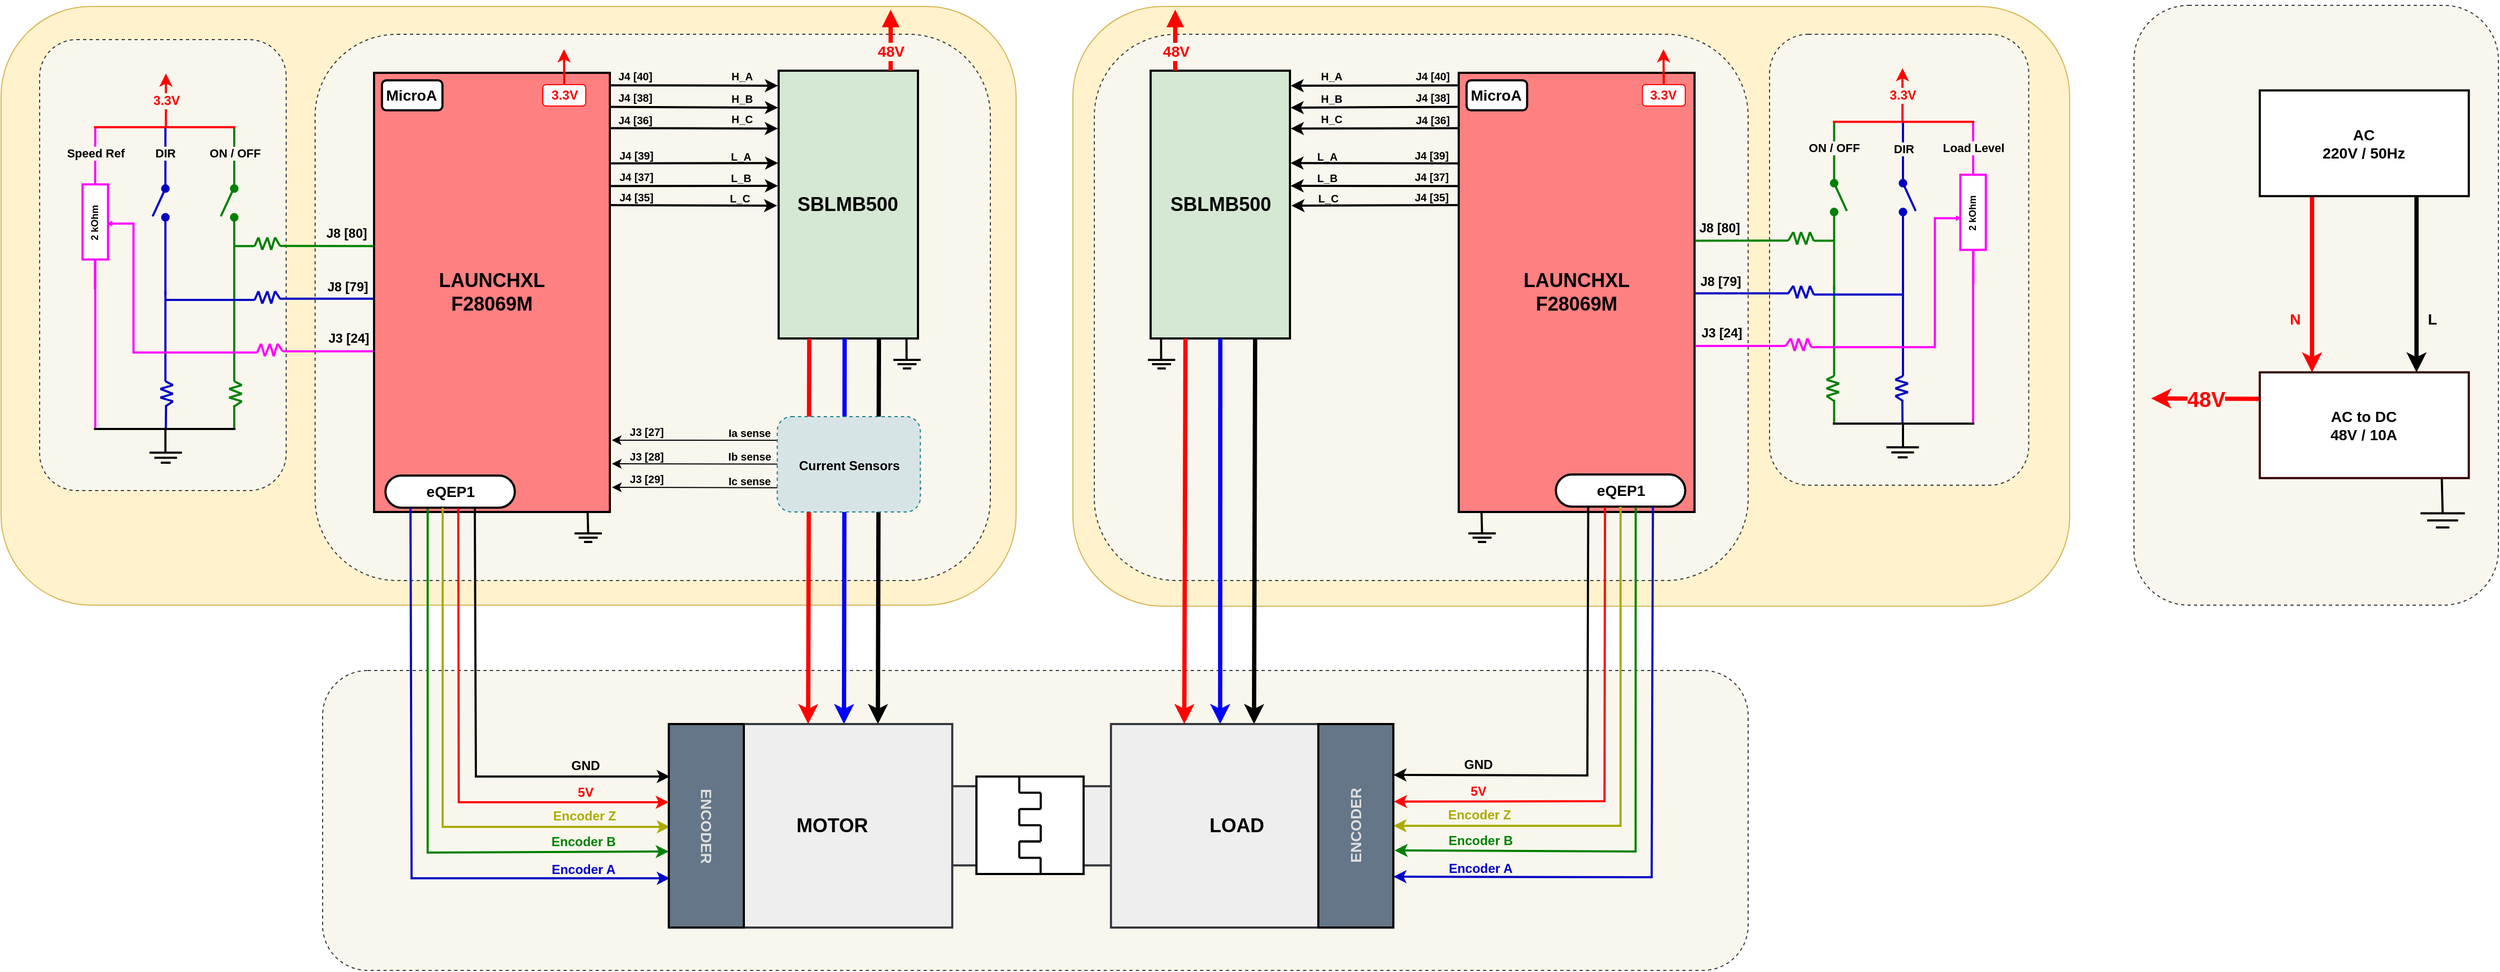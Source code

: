 <mxfile version="27.1.1">
  <diagram name="Trang-1" id="eQ1nKOrciX54IaleipqE">
    <mxGraphModel dx="1737" dy="892" grid="1" gridSize="10" guides="1" tooltips="1" connect="1" arrows="1" fold="1" page="1" pageScale="1" pageWidth="2336" pageHeight="1654" math="0" shadow="0">
      <root>
        <mxCell id="0" />
        <mxCell id="1" parent="0" />
        <mxCell id="iZoOpkccBx4U21rdLWPa-39" value="" style="rounded=1;whiteSpace=wrap;html=1;fillColor=#fff2cc;strokeColor=#d6b656;glass=0;" parent="1" vertex="1">
          <mxGeometry y="181" width="947" height="559" as="geometry" />
        </mxCell>
        <mxCell id="iZoOpkccBx4U21rdLWPa-37" value="" style="rounded=1;whiteSpace=wrap;html=1;fillColor=#fff2cc;strokeColor=#d6b656;glass=0;" parent="1" vertex="1">
          <mxGeometry x="1000" y="181" width="930" height="560" as="geometry" />
        </mxCell>
        <mxCell id="P4J2RQwOjUCv6Vvaw3nf-257" value="" style="rounded=1;whiteSpace=wrap;html=1;dashed=1;fillColor=#f9f7ed;strokeColor=#36393d;" parent="1" vertex="1">
          <mxGeometry x="1020" y="207" width="610" height="510" as="geometry" />
        </mxCell>
        <mxCell id="P4J2RQwOjUCv6Vvaw3nf-245" value="" style="rounded=1;whiteSpace=wrap;html=1;dashed=1;fillColor=#f9f7ed;strokeColor=#36393d;" parent="1" vertex="1">
          <mxGeometry x="300" y="801" width="1330" height="280" as="geometry" />
        </mxCell>
        <mxCell id="PUHOdYSpne-9pF3U0E0Q-194" value="" style="rounded=1;whiteSpace=wrap;html=1;dashed=1;fillColor=#f9f7ed;strokeColor=#36393d;" parent="1" vertex="1">
          <mxGeometry x="293" y="207" width="630" height="510" as="geometry" />
        </mxCell>
        <mxCell id="PUHOdYSpne-9pF3U0E0Q-11" value="&lt;font style=&quot;font-size: 18px;&quot;&gt;SBLMB500&lt;/font&gt;" style="rounded=0;whiteSpace=wrap;html=1;fontStyle=1;fillColor=#d5e8d4;strokeColor=#000000;strokeWidth=2;fontSize=14;" parent="1" vertex="1">
          <mxGeometry x="1072.54" y="241" width="130" height="250" as="geometry" />
        </mxCell>
        <mxCell id="P4J2RQwOjUCv6Vvaw3nf-64" value="" style="endArrow=classic;html=1;rounded=0;exitX=0.25;exitY=1;exitDx=0;exitDy=0;entryX=0.123;entryY=0;entryDx=0;entryDy=0;entryPerimeter=0;strokeWidth=4;strokeColor=#FF0000;" parent="1" source="PUHOdYSpne-9pF3U0E0Q-11" edge="1">
          <mxGeometry width="50" height="50" relative="1" as="geometry">
            <mxPoint x="1046" y="821" as="sourcePoint" />
            <mxPoint x="1103.95" y="851" as="targetPoint" />
          </mxGeometry>
        </mxCell>
        <mxCell id="P4J2RQwOjUCv6Vvaw3nf-65" value="" style="endArrow=classic;html=1;rounded=0;exitX=0.5;exitY=1;exitDx=0;exitDy=0;entryX=0.25;entryY=0;entryDx=0;entryDy=0;strokeWidth=4;strokeColor=#0000FF;" parent="1" source="PUHOdYSpne-9pF3U0E0Q-11" edge="1">
          <mxGeometry width="50" height="50" relative="1" as="geometry">
            <mxPoint x="1496" y="781" as="sourcePoint" />
            <mxPoint x="1137.409" y="851" as="targetPoint" />
          </mxGeometry>
        </mxCell>
        <mxCell id="P4J2RQwOjUCv6Vvaw3nf-67" value="" style="endArrow=classic;html=1;rounded=0;exitX=0.75;exitY=1;exitDx=0;exitDy=0;entryX=0.37;entryY=0;entryDx=0;entryDy=0;strokeWidth=4;entryPerimeter=0;" parent="1" source="PUHOdYSpne-9pF3U0E0Q-11" edge="1">
          <mxGeometry width="50" height="50" relative="1" as="geometry">
            <mxPoint x="1174" y="491" as="sourcePoint" />
            <mxPoint x="1169.023" y="851" as="targetPoint" />
          </mxGeometry>
        </mxCell>
        <mxCell id="P4J2RQwOjUCv6Vvaw3nf-68" value="" style="endArrow=classic;html=1;rounded=0;exitX=1.017;exitY=0.219;exitDx=0;exitDy=0;exitPerimeter=0;entryX=1.002;entryY=0.481;entryDx=0;entryDy=0;entryPerimeter=0;fontStyle=1;strokeWidth=2;fontSize=12;" parent="1" edge="1">
          <mxGeometry width="50" height="50" relative="1" as="geometry">
            <mxPoint x="1392.87" y="327.6" as="sourcePoint" />
            <mxPoint x="1203" y="327.25" as="targetPoint" />
          </mxGeometry>
        </mxCell>
        <mxCell id="P4J2RQwOjUCv6Vvaw3nf-69" value="" style="endArrow=classic;html=1;rounded=0;exitX=0.9;exitY=0.371;exitDx=0;exitDy=0;exitPerimeter=0;entryX=1.003;entryY=0.566;entryDx=0;entryDy=0;entryPerimeter=0;fontStyle=1;strokeWidth=2;fontSize=12;" parent="1" edge="1">
          <mxGeometry width="50" height="50" relative="1" as="geometry">
            <mxPoint x="1396.74" y="348.791" as="sourcePoint" />
            <mxPoint x="1203.13" y="348.5" as="targetPoint" />
          </mxGeometry>
        </mxCell>
        <mxCell id="P4J2RQwOjUCv6Vvaw3nf-70" value="" style="endArrow=classic;html=1;rounded=0;exitX=0.001;exitY=0.557;exitDx=0;exitDy=0;exitPerimeter=0;entryX=1.009;entryY=0.64;entryDx=0;entryDy=0;entryPerimeter=0;fontStyle=1;strokeWidth=2;fontSize=12;" parent="1" edge="1">
          <mxGeometry width="50" height="50" relative="1" as="geometry">
            <mxPoint x="1395.96" y="366.38" as="sourcePoint" />
            <mxPoint x="1203.91" y="367" as="targetPoint" />
          </mxGeometry>
        </mxCell>
        <mxCell id="P4J2RQwOjUCv6Vvaw3nf-71" value="" style="endArrow=classic;html=1;rounded=0;exitX=1.017;exitY=0.219;exitDx=0;exitDy=0;exitPerimeter=0;entryX=1.003;entryY=0.192;entryDx=0;entryDy=0;entryPerimeter=0;fontStyle=1;strokeWidth=2;fontSize=12;" parent="1" edge="1">
          <mxGeometry width="50" height="50" relative="1" as="geometry">
            <mxPoint x="1392.87" y="254.6" as="sourcePoint" />
            <mxPoint x="1203.13" y="255" as="targetPoint" />
          </mxGeometry>
        </mxCell>
        <mxCell id="P4J2RQwOjUCv6Vvaw3nf-72" value="" style="endArrow=classic;html=1;rounded=0;exitX=1.017;exitY=0.219;exitDx=0;exitDy=0;exitPerimeter=0;entryX=1.003;entryY=0.274;entryDx=0;entryDy=0;entryPerimeter=0;fontStyle=1;strokeWidth=2;fontSize=12;" parent="1" edge="1">
          <mxGeometry width="50" height="50" relative="1" as="geometry">
            <mxPoint x="1392.87" y="274.6" as="sourcePoint" />
            <mxPoint x="1203.13" y="275.5" as="targetPoint" />
          </mxGeometry>
        </mxCell>
        <mxCell id="P4J2RQwOjUCv6Vvaw3nf-73" value="" style="endArrow=classic;html=1;rounded=0;exitX=1.017;exitY=0.219;exitDx=0;exitDy=0;exitPerimeter=0;entryX=1.004;entryY=0.352;entryDx=0;entryDy=0;entryPerimeter=0;fontStyle=1;strokeWidth=2;fontSize=12;" parent="1" edge="1">
          <mxGeometry width="50" height="50" relative="1" as="geometry">
            <mxPoint x="1392.87" y="294.6" as="sourcePoint" />
            <mxPoint x="1203.26" y="295" as="targetPoint" />
          </mxGeometry>
        </mxCell>
        <mxCell id="P4J2RQwOjUCv6Vvaw3nf-74" value="L_A" style="text;html=1;align=center;verticalAlign=middle;whiteSpace=wrap;rounded=0;fontStyle=1;strokeWidth=2;fontSize=10;" parent="1" vertex="1">
          <mxGeometry x="1214.74" y="311" width="45" height="20" as="geometry" />
        </mxCell>
        <mxCell id="P4J2RQwOjUCv6Vvaw3nf-75" value="L_B" style="text;html=1;align=center;verticalAlign=middle;whiteSpace=wrap;rounded=0;fontStyle=1;strokeWidth=2;fontSize=10;" parent="1" vertex="1">
          <mxGeometry x="1214.74" y="331" width="45" height="20" as="geometry" />
        </mxCell>
        <mxCell id="P4J2RQwOjUCv6Vvaw3nf-76" value="L_C" style="text;html=1;align=center;verticalAlign=middle;whiteSpace=wrap;rounded=0;fontStyle=1;strokeWidth=2;fontSize=10;" parent="1" vertex="1">
          <mxGeometry x="1215.74" y="350" width="45" height="20" as="geometry" />
        </mxCell>
        <mxCell id="P4J2RQwOjUCv6Vvaw3nf-77" value="H_A" style="text;html=1;align=center;verticalAlign=middle;whiteSpace=wrap;rounded=0;fontStyle=1;strokeWidth=2;fontSize=10;" parent="1" vertex="1">
          <mxGeometry x="1209.74" y="236" width="63" height="20" as="geometry" />
        </mxCell>
        <mxCell id="P4J2RQwOjUCv6Vvaw3nf-78" value="H_B" style="text;html=1;align=center;verticalAlign=middle;whiteSpace=wrap;rounded=0;fontStyle=1;strokeWidth=2;fontSize=10;" parent="1" vertex="1">
          <mxGeometry x="1214.74" y="257" width="53" height="20" as="geometry" />
        </mxCell>
        <mxCell id="P4J2RQwOjUCv6Vvaw3nf-79" value="H_C" style="text;html=1;align=center;verticalAlign=middle;whiteSpace=wrap;rounded=0;fontStyle=1;strokeWidth=2;fontSize=10;" parent="1" vertex="1">
          <mxGeometry x="1209.74" y="276" width="63" height="20" as="geometry" />
        </mxCell>
        <mxCell id="P4J2RQwOjUCv6Vvaw3nf-80" value="&lt;table class=&quot;NormalTable&quot;&gt;&lt;tbody&gt;&lt;tr&gt;&lt;td width=&quot;200&quot;&gt;&lt;span class=&quot;fontstyle0&quot;&gt;J4 [37]&lt;/span&gt;&lt;/td&gt;&lt;/tr&gt;&lt;/tbody&gt;&lt;/table&gt;" style="text;whiteSpace=wrap;html=1;fontStyle=1;strokeWidth=2;fontSize=10;" parent="1" vertex="1">
          <mxGeometry x="1313.74" y="325" width="60" height="25" as="geometry" />
        </mxCell>
        <mxCell id="P4J2RQwOjUCv6Vvaw3nf-81" value="&lt;table class=&quot;NormalTable&quot;&gt;&lt;tbody&gt;&lt;tr&gt;&lt;td width=&quot;200&quot;&gt;&lt;span class=&quot;fontstyle0&quot;&gt;J4 [39]&lt;/span&gt;&lt;/td&gt;&lt;/tr&gt;&lt;/tbody&gt;&lt;/table&gt;" style="text;whiteSpace=wrap;html=1;fontStyle=1;strokeWidth=2;fontSize=10;" parent="1" vertex="1">
          <mxGeometry x="1313.74" y="305" width="60" height="20" as="geometry" />
        </mxCell>
        <mxCell id="P4J2RQwOjUCv6Vvaw3nf-82" value="&lt;table class=&quot;NormalTable&quot;&gt;&lt;tbody&gt;&lt;tr&gt;&lt;td width=&quot;200&quot;&gt;&lt;span class=&quot;fontstyle0&quot;&gt;J4 [40]&lt;/span&gt;&lt;/td&gt;&lt;/tr&gt;&lt;/tbody&gt;&lt;/table&gt;" style="text;whiteSpace=wrap;html=1;fontStyle=1;strokeWidth=2;fontSize=10;" parent="1" vertex="1">
          <mxGeometry x="1314.74" y="231" width="60" height="20" as="geometry" />
        </mxCell>
        <mxCell id="P4J2RQwOjUCv6Vvaw3nf-83" value="&lt;table class=&quot;NormalTable&quot;&gt;&lt;tbody&gt;&lt;tr&gt;&lt;td width=&quot;200&quot;&gt;&lt;span class=&quot;fontstyle0&quot;&gt;J4 [35]&lt;/span&gt;&lt;/td&gt;&lt;/tr&gt;&lt;/tbody&gt;&lt;/table&gt;" style="text;whiteSpace=wrap;html=1;fontStyle=1;strokeWidth=2;fontSize=10;" parent="1" vertex="1">
          <mxGeometry x="1313.74" y="344" width="60" height="21" as="geometry" />
        </mxCell>
        <mxCell id="P4J2RQwOjUCv6Vvaw3nf-84" value="&lt;table class=&quot;NormalTable&quot;&gt;&lt;tbody&gt;&lt;tr&gt;&lt;td width=&quot;200&quot;&gt;&lt;span class=&quot;fontstyle0&quot;&gt;J4 [36]&lt;/span&gt;&lt;/td&gt;&lt;/tr&gt;&lt;/tbody&gt;&lt;/table&gt;" style="text;whiteSpace=wrap;html=1;fontStyle=1;strokeWidth=2;fontSize=10;" parent="1" vertex="1">
          <mxGeometry x="1314.74" y="272" width="60" height="20" as="geometry" />
        </mxCell>
        <mxCell id="P4J2RQwOjUCv6Vvaw3nf-85" value="&lt;table class=&quot;NormalTable&quot;&gt;&lt;tbody&gt;&lt;tr&gt;&lt;td width=&quot;200&quot;&gt;&lt;span class=&quot;fontstyle0&quot;&gt;J4 [38]&lt;/span&gt;&lt;/td&gt;&lt;/tr&gt;&lt;/tbody&gt;&lt;/table&gt;" style="text;whiteSpace=wrap;html=1;fontStyle=1;strokeWidth=2;fontSize=10;" parent="1" vertex="1">
          <mxGeometry x="1314.74" y="250.63" width="60" height="20" as="geometry" />
        </mxCell>
        <mxCell id="P4J2RQwOjUCv6Vvaw3nf-31" value="" style="group;fontColor=light-dark(#ff0000, #ededed);" parent="1" vertex="1" connectable="0">
          <mxGeometry x="1360.0" y="243" width="495.79" height="685" as="geometry" />
        </mxCell>
        <mxCell id="PUHOdYSpne-9pF3U0E0Q-46" value="&lt;span style=&quot;font-size: 18px;&quot;&gt;LAUNCHXL&lt;/span&gt;&lt;div&gt;&lt;span style=&quot;font-size: 18px;&quot;&gt;F28069M&lt;/span&gt;&lt;/div&gt;" style="rounded=0;whiteSpace=wrap;html=1;fontStyle=1;fillColor=#ff8080;strokeWidth=2;" parent="P4J2RQwOjUCv6Vvaw3nf-31" vertex="1">
          <mxGeometry width="220" height="410" as="geometry" />
        </mxCell>
        <mxCell id="PUHOdYSpne-9pF3U0E0Q-47" value="MicroA" style="rounded=1;whiteSpace=wrap;html=1;fontStyle=1;strokeWidth=2;fontSize=14;" parent="P4J2RQwOjUCv6Vvaw3nf-31" vertex="1">
          <mxGeometry x="7.34" y="7" width="56.47" height="28" as="geometry" />
        </mxCell>
        <mxCell id="PUHOdYSpne-9pF3U0E0Q-48" value="eQEP1" style="rounded=1;whiteSpace=wrap;html=1;arcSize=50;fontStyle=1;strokeWidth=2;fontSize=14;" parent="P4J2RQwOjUCv6Vvaw3nf-31" vertex="1">
          <mxGeometry x="90.63" y="375" width="120.71" height="30" as="geometry" />
        </mxCell>
        <mxCell id="PUHOdYSpne-9pF3U0E0Q-49" value="" style="group;fontStyle=1;strokeWidth=2;fontSize=14;" parent="P4J2RQwOjUCv6Vvaw3nf-31" vertex="1" connectable="0">
          <mxGeometry x="9" y="410" width="25.5" height="40" as="geometry" />
        </mxCell>
        <mxCell id="PUHOdYSpne-9pF3U0E0Q-50" value="" style="endArrow=none;html=1;rounded=0;fontStyle=1;strokeWidth=2;fontSize=14;" parent="PUHOdYSpne-9pF3U0E0Q-49" edge="1">
          <mxGeometry width="50" height="50" relative="1" as="geometry">
            <mxPoint x="12.75" y="20" as="sourcePoint" />
            <mxPoint x="12.25" as="targetPoint" />
          </mxGeometry>
        </mxCell>
        <mxCell id="PUHOdYSpne-9pF3U0E0Q-51" value="" style="endArrow=none;html=1;rounded=0;fontStyle=1;strokeWidth=2;fontSize=14;" parent="PUHOdYSpne-9pF3U0E0Q-49" edge="1">
          <mxGeometry width="50" height="50" relative="1" as="geometry">
            <mxPoint x="25.5" y="20" as="sourcePoint" />
            <mxPoint y="20" as="targetPoint" />
          </mxGeometry>
        </mxCell>
        <mxCell id="PUHOdYSpne-9pF3U0E0Q-52" value="" style="endArrow=none;html=1;rounded=0;fontStyle=1;strokeWidth=2;fontSize=14;" parent="PUHOdYSpne-9pF3U0E0Q-49" edge="1">
          <mxGeometry width="50" height="50" relative="1" as="geometry">
            <mxPoint x="21.63" y="24" as="sourcePoint" />
            <mxPoint x="3.88" y="24" as="targetPoint" />
          </mxGeometry>
        </mxCell>
        <mxCell id="PUHOdYSpne-9pF3U0E0Q-53" value="" style="endArrow=none;html=1;rounded=0;fontStyle=1;strokeWidth=2;fontSize=14;" parent="PUHOdYSpne-9pF3U0E0Q-49" edge="1">
          <mxGeometry width="50" height="50" relative="1" as="geometry">
            <mxPoint x="16.63" y="28" as="sourcePoint" />
            <mxPoint x="8.88" y="28" as="targetPoint" />
          </mxGeometry>
        </mxCell>
        <mxCell id="P4J2RQwOjUCv6Vvaw3nf-255" value="&lt;b&gt;3.3V&lt;/b&gt;" style="rounded=1;whiteSpace=wrap;html=1;fontColor=#FF0000;strokeColor=#FF0000;" parent="P4J2RQwOjUCv6Vvaw3nf-31" vertex="1">
          <mxGeometry x="171.34" y="11" width="40" height="20" as="geometry" />
        </mxCell>
        <mxCell id="P4J2RQwOjUCv6Vvaw3nf-87" value="" style="endArrow=classic;html=1;rounded=0;entryX=1;entryY=0.25;entryDx=0;entryDy=0;exitX=0.25;exitY=1;exitDx=0;exitDy=0;fontColor=#FF0000;strokeColor=#000000;strokeWidth=2;" parent="1" source="PUHOdYSpne-9pF3U0E0Q-48" target="P4J2RQwOjUCv6Vvaw3nf-7" edge="1">
          <mxGeometry width="50" height="50" relative="1" as="geometry">
            <mxPoint x="1230" y="821" as="sourcePoint" />
            <mxPoint x="1280" y="771" as="targetPoint" />
            <Array as="points">
              <mxPoint x="1480" y="899" />
            </Array>
          </mxGeometry>
        </mxCell>
        <mxCell id="P4J2RQwOjUCv6Vvaw3nf-88" value="" style="endArrow=classic;html=1;rounded=0;entryX=1;entryY=0.5;entryDx=0;entryDy=0;exitX=0.5;exitY=1;exitDx=0;exitDy=0;strokeColor=#ABAB00;strokeWidth=2;" parent="1" source="PUHOdYSpne-9pF3U0E0Q-48" target="P4J2RQwOjUCv6Vvaw3nf-7" edge="1">
          <mxGeometry width="50" height="50" relative="1" as="geometry">
            <mxPoint x="1250" y="851" as="sourcePoint" />
            <mxPoint x="1300" y="801" as="targetPoint" />
            <Array as="points">
              <mxPoint x="1511" y="946" />
            </Array>
          </mxGeometry>
        </mxCell>
        <mxCell id="P4J2RQwOjUCv6Vvaw3nf-89" value="" style="endArrow=classic;html=1;rounded=0;entryX=1;entryY=0.75;entryDx=0;entryDy=0;exitX=0.75;exitY=1;exitDx=0;exitDy=0;strokeColor=#0000C6;strokeWidth=2;" parent="1" source="PUHOdYSpne-9pF3U0E0Q-48" target="P4J2RQwOjUCv6Vvaw3nf-7" edge="1">
          <mxGeometry width="50" height="50" relative="1" as="geometry">
            <mxPoint x="1250" y="851" as="sourcePoint" />
            <mxPoint x="1300" y="801" as="targetPoint" />
            <Array as="points">
              <mxPoint x="1540" y="994" />
            </Array>
          </mxGeometry>
        </mxCell>
        <mxCell id="P4J2RQwOjUCv6Vvaw3nf-90" value="" style="endArrow=classic;html=1;rounded=0;entryX=1.002;entryY=0.381;entryDx=0;entryDy=0;entryPerimeter=0;exitX=0.363;exitY=1.015;exitDx=0;exitDy=0;exitPerimeter=0;strokeWidth=2;strokeColor=#FF0000;" parent="1" target="P4J2RQwOjUCv6Vvaw3nf-7" edge="1">
          <mxGeometry width="50" height="50" relative="1" as="geometry">
            <mxPoint x="1496.448" y="648.45" as="sourcePoint" />
            <mxPoint x="1302.054" y="923.39" as="targetPoint" />
            <Array as="points">
              <mxPoint x="1496" y="923" />
            </Array>
          </mxGeometry>
        </mxCell>
        <mxCell id="P4J2RQwOjUCv6Vvaw3nf-92" value="" style="endArrow=classic;html=1;rounded=0;entryX=1.004;entryY=0.621;entryDx=0;entryDy=0;exitX=0.617;exitY=1.025;exitDx=0;exitDy=0;entryPerimeter=0;exitPerimeter=0;strokeColor=#008100;strokeWidth=2;" parent="1" source="PUHOdYSpne-9pF3U0E0Q-48" target="P4J2RQwOjUCv6Vvaw3nf-7" edge="1">
          <mxGeometry width="50" height="50" relative="1" as="geometry">
            <mxPoint x="1541" y="624" as="sourcePoint" />
            <mxPoint x="1299" y="969" as="targetPoint" />
            <Array as="points">
              <mxPoint x="1525" y="970" />
            </Array>
          </mxGeometry>
        </mxCell>
        <mxCell id="P4J2RQwOjUCv6Vvaw3nf-93" value="5V" style="text;html=1;align=center;verticalAlign=middle;resizable=0;points=[];autosize=1;strokeColor=none;fillColor=none;fontColor=#FF0000;fontStyle=1" parent="1" vertex="1">
          <mxGeometry x="1358" y="899" width="40" height="30" as="geometry" />
        </mxCell>
        <mxCell id="P4J2RQwOjUCv6Vvaw3nf-94" value="GND" style="text;html=1;align=center;verticalAlign=middle;resizable=0;points=[];autosize=1;strokeColor=none;fillColor=none;fontStyle=1" parent="1" vertex="1">
          <mxGeometry x="1353" y="874" width="50" height="30" as="geometry" />
        </mxCell>
        <mxCell id="P4J2RQwOjUCv6Vvaw3nf-96" value="Encoder A" style="text;html=1;align=center;verticalAlign=middle;resizable=0;points=[];autosize=1;strokeColor=none;fillColor=none;fontColor=#0000C6;fontStyle=1" parent="1" vertex="1">
          <mxGeometry x="1340" y="971" width="80" height="30" as="geometry" />
        </mxCell>
        <mxCell id="P4J2RQwOjUCv6Vvaw3nf-97" value="Encoder B" style="text;html=1;align=center;verticalAlign=middle;resizable=0;points=[];autosize=1;strokeColor=none;fillColor=none;fontColor=#008100;fontStyle=1" parent="1" vertex="1">
          <mxGeometry x="1340" y="945" width="80" height="30" as="geometry" />
        </mxCell>
        <mxCell id="P4J2RQwOjUCv6Vvaw3nf-98" value="Encoder Z" style="text;html=1;align=center;verticalAlign=middle;resizable=0;points=[];autosize=1;strokeColor=none;fillColor=none;fontColor=#ABAB00;fontStyle=1" parent="1" vertex="1">
          <mxGeometry x="1339" y="921" width="80" height="30" as="geometry" />
        </mxCell>
        <mxCell id="P4J2RQwOjUCv6Vvaw3nf-117" value="" style="group" parent="1" vertex="1" connectable="0">
          <mxGeometry x="1070" y="491" width="25.5" height="28" as="geometry" />
        </mxCell>
        <mxCell id="P4J2RQwOjUCv6Vvaw3nf-113" value="" style="endArrow=none;html=1;rounded=0;fontStyle=1;strokeWidth=2;fontSize=14;" parent="P4J2RQwOjUCv6Vvaw3nf-117" edge="1">
          <mxGeometry width="50" height="50" relative="1" as="geometry">
            <mxPoint x="12.35" y="20" as="sourcePoint" />
            <mxPoint x="12.25" as="targetPoint" />
          </mxGeometry>
        </mxCell>
        <mxCell id="P4J2RQwOjUCv6Vvaw3nf-114" value="" style="endArrow=none;html=1;rounded=0;fontStyle=1;strokeWidth=2;fontSize=14;" parent="P4J2RQwOjUCv6Vvaw3nf-117" edge="1">
          <mxGeometry width="50" height="50" relative="1" as="geometry">
            <mxPoint x="25.5" y="20" as="sourcePoint" />
            <mxPoint y="20" as="targetPoint" />
          </mxGeometry>
        </mxCell>
        <mxCell id="P4J2RQwOjUCv6Vvaw3nf-115" value="" style="endArrow=none;html=1;rounded=0;fontStyle=1;strokeWidth=2;fontSize=14;" parent="P4J2RQwOjUCv6Vvaw3nf-117" edge="1">
          <mxGeometry width="50" height="50" relative="1" as="geometry">
            <mxPoint x="21.63" y="24" as="sourcePoint" />
            <mxPoint x="3.88" y="24" as="targetPoint" />
          </mxGeometry>
        </mxCell>
        <mxCell id="P4J2RQwOjUCv6Vvaw3nf-116" value="" style="endArrow=none;html=1;rounded=0;fontStyle=1;strokeWidth=2;fontSize=14;" parent="P4J2RQwOjUCv6Vvaw3nf-117" edge="1">
          <mxGeometry width="50" height="50" relative="1" as="geometry">
            <mxPoint x="16.63" y="28" as="sourcePoint" />
            <mxPoint x="8.88" y="28" as="targetPoint" />
          </mxGeometry>
        </mxCell>
        <mxCell id="P4J2RQwOjUCv6Vvaw3nf-216" value="" style="group;flipH=1;" parent="1" vertex="1" connectable="0">
          <mxGeometry x="348" y="231" width="510.0" height="462" as="geometry" />
        </mxCell>
        <mxCell id="P4J2RQwOjUCv6Vvaw3nf-183" value="&lt;font style=&quot;font-size: 18px;&quot;&gt;SBLMB500&lt;/font&gt;" style="rounded=0;whiteSpace=wrap;html=1;fontStyle=1;fillColor=#d5e8d4;strokeColor=#000000;strokeWidth=2;fontSize=14;" parent="P4J2RQwOjUCv6Vvaw3nf-216" vertex="1">
          <mxGeometry x="377.46" y="10" width="130" height="250" as="geometry" />
        </mxCell>
        <mxCell id="P4J2RQwOjUCv6Vvaw3nf-184" value="" style="endArrow=classic;html=1;rounded=0;exitX=1.017;exitY=0.219;exitDx=0;exitDy=0;exitPerimeter=0;entryX=1.002;entryY=0.481;entryDx=0;entryDy=0;entryPerimeter=0;fontStyle=1;strokeWidth=2;fontSize=12;" parent="P4J2RQwOjUCv6Vvaw3nf-216" edge="1">
          <mxGeometry width="50" height="50" relative="1" as="geometry">
            <mxPoint x="187.13" y="96.6" as="sourcePoint" />
            <mxPoint x="377.0" y="96.25" as="targetPoint" />
          </mxGeometry>
        </mxCell>
        <mxCell id="P4J2RQwOjUCv6Vvaw3nf-185" value="" style="endArrow=classic;html=1;rounded=0;exitX=0.9;exitY=0.371;exitDx=0;exitDy=0;exitPerimeter=0;entryX=1.003;entryY=0.566;entryDx=0;entryDy=0;entryPerimeter=0;fontStyle=1;strokeWidth=2;fontSize=12;" parent="P4J2RQwOjUCv6Vvaw3nf-216" edge="1">
          <mxGeometry width="50" height="50" relative="1" as="geometry">
            <mxPoint x="183.26" y="117.791" as="sourcePoint" />
            <mxPoint x="376.87" y="117.5" as="targetPoint" />
          </mxGeometry>
        </mxCell>
        <mxCell id="P4J2RQwOjUCv6Vvaw3nf-186" value="" style="endArrow=classic;html=1;rounded=0;exitX=0.001;exitY=0.557;exitDx=0;exitDy=0;exitPerimeter=0;entryX=1.009;entryY=0.64;entryDx=0;entryDy=0;entryPerimeter=0;fontStyle=1;strokeWidth=2;fontSize=12;" parent="P4J2RQwOjUCv6Vvaw3nf-216" edge="1">
          <mxGeometry width="50" height="50" relative="1" as="geometry">
            <mxPoint x="184.04" y="135.38" as="sourcePoint" />
            <mxPoint x="376.09" y="136" as="targetPoint" />
          </mxGeometry>
        </mxCell>
        <mxCell id="P4J2RQwOjUCv6Vvaw3nf-187" value="" style="endArrow=classic;html=1;rounded=0;exitX=1.017;exitY=0.219;exitDx=0;exitDy=0;exitPerimeter=0;entryX=1.003;entryY=0.192;entryDx=0;entryDy=0;entryPerimeter=0;fontStyle=1;strokeWidth=2;fontSize=12;" parent="P4J2RQwOjUCv6Vvaw3nf-216" edge="1">
          <mxGeometry width="50" height="50" relative="1" as="geometry">
            <mxPoint x="187.13" y="23.6" as="sourcePoint" />
            <mxPoint x="376.87" y="24" as="targetPoint" />
          </mxGeometry>
        </mxCell>
        <mxCell id="P4J2RQwOjUCv6Vvaw3nf-188" value="" style="endArrow=classic;html=1;rounded=0;exitX=1.017;exitY=0.219;exitDx=0;exitDy=0;exitPerimeter=0;entryX=1.003;entryY=0.274;entryDx=0;entryDy=0;entryPerimeter=0;fontStyle=1;strokeWidth=2;fontSize=12;" parent="P4J2RQwOjUCv6Vvaw3nf-216" edge="1">
          <mxGeometry width="50" height="50" relative="1" as="geometry">
            <mxPoint x="187.13" y="43.6" as="sourcePoint" />
            <mxPoint x="376.87" y="44.5" as="targetPoint" />
          </mxGeometry>
        </mxCell>
        <mxCell id="P4J2RQwOjUCv6Vvaw3nf-189" value="" style="endArrow=classic;html=1;rounded=0;exitX=1.017;exitY=0.219;exitDx=0;exitDy=0;exitPerimeter=0;entryX=1.004;entryY=0.352;entryDx=0;entryDy=0;entryPerimeter=0;fontStyle=1;strokeWidth=2;fontSize=12;" parent="P4J2RQwOjUCv6Vvaw3nf-216" edge="1">
          <mxGeometry width="50" height="50" relative="1" as="geometry">
            <mxPoint x="187.13" y="63.6" as="sourcePoint" />
            <mxPoint x="376.74" y="64" as="targetPoint" />
          </mxGeometry>
        </mxCell>
        <mxCell id="P4J2RQwOjUCv6Vvaw3nf-190" value="L_A" style="text;html=1;align=center;verticalAlign=middle;whiteSpace=wrap;rounded=0;fontStyle=1;strokeWidth=2;fontSize=10;" parent="P4J2RQwOjUCv6Vvaw3nf-216" vertex="1">
          <mxGeometry x="320.26" y="80" width="45" height="20" as="geometry" />
        </mxCell>
        <mxCell id="P4J2RQwOjUCv6Vvaw3nf-191" value="L_B" style="text;html=1;align=center;verticalAlign=middle;whiteSpace=wrap;rounded=0;fontStyle=1;strokeWidth=2;fontSize=10;" parent="P4J2RQwOjUCv6Vvaw3nf-216" vertex="1">
          <mxGeometry x="320.26" y="100" width="45" height="20" as="geometry" />
        </mxCell>
        <mxCell id="P4J2RQwOjUCv6Vvaw3nf-192" value="L_C" style="text;html=1;align=center;verticalAlign=middle;whiteSpace=wrap;rounded=0;fontStyle=1;strokeWidth=2;fontSize=10;" parent="P4J2RQwOjUCv6Vvaw3nf-216" vertex="1">
          <mxGeometry x="319.26" y="119" width="45" height="20" as="geometry" />
        </mxCell>
        <mxCell id="P4J2RQwOjUCv6Vvaw3nf-193" value="H_A" style="text;html=1;align=center;verticalAlign=middle;whiteSpace=wrap;rounded=0;fontStyle=1;strokeWidth=2;fontSize=10;" parent="P4J2RQwOjUCv6Vvaw3nf-216" vertex="1">
          <mxGeometry x="312.26" y="5" width="63" height="20" as="geometry" />
        </mxCell>
        <mxCell id="P4J2RQwOjUCv6Vvaw3nf-194" value="H_B" style="text;html=1;align=center;verticalAlign=middle;whiteSpace=wrap;rounded=0;fontStyle=1;strokeWidth=2;fontSize=10;" parent="P4J2RQwOjUCv6Vvaw3nf-216" vertex="1">
          <mxGeometry x="317.26" y="26" width="53" height="20" as="geometry" />
        </mxCell>
        <mxCell id="P4J2RQwOjUCv6Vvaw3nf-195" value="H_C" style="text;html=1;align=center;verticalAlign=middle;whiteSpace=wrap;rounded=0;fontStyle=1;strokeWidth=2;fontSize=10;" parent="P4J2RQwOjUCv6Vvaw3nf-216" vertex="1">
          <mxGeometry x="312.26" y="45" width="63" height="20" as="geometry" />
        </mxCell>
        <mxCell id="P4J2RQwOjUCv6Vvaw3nf-196" value="&lt;table class=&quot;NormalTable&quot;&gt;&lt;tbody&gt;&lt;tr&gt;&lt;td width=&quot;200&quot;&gt;&lt;span class=&quot;fontstyle0&quot;&gt;J4 [37]&lt;/span&gt;&lt;/td&gt;&lt;/tr&gt;&lt;/tbody&gt;&lt;/table&gt;" style="text;whiteSpace=wrap;html=1;fontStyle=1;strokeWidth=2;fontSize=10;" parent="P4J2RQwOjUCv6Vvaw3nf-216" vertex="1">
          <mxGeometry x="224.26" y="94" width="60" height="25" as="geometry" />
        </mxCell>
        <mxCell id="P4J2RQwOjUCv6Vvaw3nf-197" value="&lt;table class=&quot;NormalTable&quot;&gt;&lt;tbody&gt;&lt;tr&gt;&lt;td width=&quot;200&quot;&gt;&lt;span class=&quot;fontstyle0&quot;&gt;J4 [39]&lt;/span&gt;&lt;/td&gt;&lt;/tr&gt;&lt;/tbody&gt;&lt;/table&gt;" style="text;whiteSpace=wrap;html=1;fontStyle=1;strokeWidth=2;fontSize=10;" parent="P4J2RQwOjUCv6Vvaw3nf-216" vertex="1">
          <mxGeometry x="224.26" y="74" width="60" height="20" as="geometry" />
        </mxCell>
        <mxCell id="P4J2RQwOjUCv6Vvaw3nf-198" value="&lt;table class=&quot;NormalTable&quot;&gt;&lt;tbody&gt;&lt;tr&gt;&lt;td width=&quot;200&quot;&gt;&lt;span class=&quot;fontstyle0&quot;&gt;J4 [40]&lt;/span&gt;&lt;/td&gt;&lt;/tr&gt;&lt;/tbody&gt;&lt;/table&gt;" style="text;whiteSpace=wrap;html=1;fontStyle=1;strokeWidth=2;fontSize=10;" parent="P4J2RQwOjUCv6Vvaw3nf-216" vertex="1">
          <mxGeometry x="223.26" width="60" height="20" as="geometry" />
        </mxCell>
        <mxCell id="P4J2RQwOjUCv6Vvaw3nf-199" value="&lt;table class=&quot;NormalTable&quot;&gt;&lt;tbody&gt;&lt;tr&gt;&lt;td width=&quot;200&quot;&gt;&lt;span class=&quot;fontstyle0&quot;&gt;J4 [35]&lt;/span&gt;&lt;/td&gt;&lt;/tr&gt;&lt;/tbody&gt;&lt;/table&gt;" style="text;whiteSpace=wrap;html=1;fontStyle=1;strokeWidth=2;fontSize=10;" parent="P4J2RQwOjUCv6Vvaw3nf-216" vertex="1">
          <mxGeometry x="224.26" y="113" width="60" height="21" as="geometry" />
        </mxCell>
        <mxCell id="P4J2RQwOjUCv6Vvaw3nf-200" value="&lt;table class=&quot;NormalTable&quot;&gt;&lt;tbody&gt;&lt;tr&gt;&lt;td width=&quot;200&quot;&gt;&lt;span class=&quot;fontstyle0&quot;&gt;J4 [36]&lt;/span&gt;&lt;/td&gt;&lt;/tr&gt;&lt;/tbody&gt;&lt;/table&gt;" style="text;whiteSpace=wrap;html=1;fontStyle=1;strokeWidth=2;fontSize=10;" parent="P4J2RQwOjUCv6Vvaw3nf-216" vertex="1">
          <mxGeometry x="223.26" y="41" width="60" height="20" as="geometry" />
        </mxCell>
        <mxCell id="P4J2RQwOjUCv6Vvaw3nf-201" value="&lt;table class=&quot;NormalTable&quot;&gt;&lt;tbody&gt;&lt;tr&gt;&lt;td width=&quot;200&quot;&gt;&lt;span class=&quot;fontstyle0&quot;&gt;J4 [38]&lt;/span&gt;&lt;/td&gt;&lt;/tr&gt;&lt;/tbody&gt;&lt;/table&gt;" style="text;whiteSpace=wrap;html=1;fontStyle=1;strokeWidth=2;fontSize=10;" parent="P4J2RQwOjUCv6Vvaw3nf-216" vertex="1">
          <mxGeometry x="223.26" y="19.63" width="60" height="20" as="geometry" />
        </mxCell>
        <mxCell id="P4J2RQwOjUCv6Vvaw3nf-202" value="" style="group" parent="P4J2RQwOjUCv6Vvaw3nf-216" vertex="1" connectable="0">
          <mxGeometry y="12" width="220" height="450" as="geometry" />
        </mxCell>
        <mxCell id="P4J2RQwOjUCv6Vvaw3nf-203" value="&lt;span style=&quot;font-size: 18px;&quot;&gt;LAUNCHXL&lt;/span&gt;&lt;div&gt;&lt;span style=&quot;font-size: 18px;&quot;&gt;F28069M&lt;/span&gt;&lt;/div&gt;" style="rounded=0;whiteSpace=wrap;html=1;fontStyle=1;fillColor=#ff8080;strokeWidth=2;" parent="P4J2RQwOjUCv6Vvaw3nf-202" vertex="1">
          <mxGeometry width="220" height="410" as="geometry" />
        </mxCell>
        <mxCell id="P4J2RQwOjUCv6Vvaw3nf-204" value="MicroA" style="rounded=1;whiteSpace=wrap;html=1;fontStyle=1;strokeWidth=2;fontSize=14;" parent="P4J2RQwOjUCv6Vvaw3nf-202" vertex="1">
          <mxGeometry x="7.34" y="7" width="56.47" height="28" as="geometry" />
        </mxCell>
        <mxCell id="P4J2RQwOjUCv6Vvaw3nf-205" value="eQEP1" style="rounded=1;whiteSpace=wrap;html=1;arcSize=50;fontStyle=1;strokeWidth=2;fontSize=14;" parent="P4J2RQwOjUCv6Vvaw3nf-202" vertex="1">
          <mxGeometry x="10.63" y="376" width="120.71" height="30" as="geometry" />
        </mxCell>
        <mxCell id="P4J2RQwOjUCv6Vvaw3nf-206" value="" style="group;fontStyle=1;strokeWidth=2;fontSize=14;" parent="P4J2RQwOjUCv6Vvaw3nf-202" vertex="1" connectable="0">
          <mxGeometry x="187" y="410" width="25.5" height="40" as="geometry" />
        </mxCell>
        <mxCell id="P4J2RQwOjUCv6Vvaw3nf-207" value="" style="endArrow=none;html=1;rounded=0;fontStyle=1;strokeWidth=2;fontSize=14;" parent="P4J2RQwOjUCv6Vvaw3nf-206" edge="1">
          <mxGeometry width="50" height="50" relative="1" as="geometry">
            <mxPoint x="12.75" y="20" as="sourcePoint" />
            <mxPoint x="12.25" as="targetPoint" />
          </mxGeometry>
        </mxCell>
        <mxCell id="P4J2RQwOjUCv6Vvaw3nf-208" value="" style="endArrow=none;html=1;rounded=0;fontStyle=1;strokeWidth=2;fontSize=14;" parent="P4J2RQwOjUCv6Vvaw3nf-206" edge="1">
          <mxGeometry width="50" height="50" relative="1" as="geometry">
            <mxPoint x="25.5" y="20" as="sourcePoint" />
            <mxPoint y="20" as="targetPoint" />
          </mxGeometry>
        </mxCell>
        <mxCell id="P4J2RQwOjUCv6Vvaw3nf-209" value="" style="endArrow=none;html=1;rounded=0;fontStyle=1;strokeWidth=2;fontSize=14;" parent="P4J2RQwOjUCv6Vvaw3nf-206" edge="1">
          <mxGeometry width="50" height="50" relative="1" as="geometry">
            <mxPoint x="21.63" y="24" as="sourcePoint" />
            <mxPoint x="3.88" y="24" as="targetPoint" />
          </mxGeometry>
        </mxCell>
        <mxCell id="P4J2RQwOjUCv6Vvaw3nf-210" value="" style="endArrow=none;html=1;rounded=0;fontStyle=1;strokeWidth=2;fontSize=14;" parent="P4J2RQwOjUCv6Vvaw3nf-206" edge="1">
          <mxGeometry width="50" height="50" relative="1" as="geometry">
            <mxPoint x="16.63" y="28" as="sourcePoint" />
            <mxPoint x="8.88" y="28" as="targetPoint" />
          </mxGeometry>
        </mxCell>
        <mxCell id="giXs8pgJLniA8h5bPxdP-6" value="&lt;b&gt;3.3V&lt;/b&gt;" style="rounded=1;whiteSpace=wrap;html=1;fontColor=#FF0000;strokeColor=#FF0000;" parent="P4J2RQwOjUCv6Vvaw3nf-202" vertex="1">
          <mxGeometry x="157.5" y="11" width="40" height="20" as="geometry" />
        </mxCell>
        <mxCell id="giXs8pgJLniA8h5bPxdP-7" value="" style="endArrow=classic;html=1;rounded=0;exitX=0.5;exitY=0;exitDx=0;exitDy=0;strokeWidth=2;strokeColor=#FF0000;" parent="P4J2RQwOjUCv6Vvaw3nf-202" source="giXs8pgJLniA8h5bPxdP-6" edge="1">
          <mxGeometry width="50" height="50" relative="1" as="geometry">
            <mxPoint x="136.16" y="18" as="sourcePoint" />
            <mxPoint x="177.16" y="-22" as="targetPoint" />
          </mxGeometry>
        </mxCell>
        <mxCell id="P4J2RQwOjUCv6Vvaw3nf-211" value="" style="group" parent="P4J2RQwOjUCv6Vvaw3nf-216" vertex="1" connectable="0">
          <mxGeometry x="484.5" y="260" width="25.5" height="28" as="geometry" />
        </mxCell>
        <mxCell id="P4J2RQwOjUCv6Vvaw3nf-212" value="" style="endArrow=none;html=1;rounded=0;fontStyle=1;strokeWidth=2;fontSize=14;" parent="P4J2RQwOjUCv6Vvaw3nf-211" edge="1">
          <mxGeometry width="50" height="50" relative="1" as="geometry">
            <mxPoint x="12.35" y="20" as="sourcePoint" />
            <mxPoint x="12.25" as="targetPoint" />
          </mxGeometry>
        </mxCell>
        <mxCell id="P4J2RQwOjUCv6Vvaw3nf-213" value="" style="endArrow=none;html=1;rounded=0;fontStyle=1;strokeWidth=2;fontSize=14;" parent="P4J2RQwOjUCv6Vvaw3nf-211" edge="1">
          <mxGeometry width="50" height="50" relative="1" as="geometry">
            <mxPoint x="25.5" y="20" as="sourcePoint" />
            <mxPoint y="20" as="targetPoint" />
          </mxGeometry>
        </mxCell>
        <mxCell id="P4J2RQwOjUCv6Vvaw3nf-214" value="" style="endArrow=none;html=1;rounded=0;fontStyle=1;strokeWidth=2;fontSize=14;" parent="P4J2RQwOjUCv6Vvaw3nf-211" edge="1">
          <mxGeometry width="50" height="50" relative="1" as="geometry">
            <mxPoint x="21.63" y="24" as="sourcePoint" />
            <mxPoint x="3.88" y="24" as="targetPoint" />
          </mxGeometry>
        </mxCell>
        <mxCell id="P4J2RQwOjUCv6Vvaw3nf-215" value="" style="endArrow=none;html=1;rounded=0;fontStyle=1;strokeWidth=2;fontSize=14;" parent="P4J2RQwOjUCv6Vvaw3nf-211" edge="1">
          <mxGeometry width="50" height="50" relative="1" as="geometry">
            <mxPoint x="16.63" y="28" as="sourcePoint" />
            <mxPoint x="8.88" y="28" as="targetPoint" />
          </mxGeometry>
        </mxCell>
        <mxCell id="P4J2RQwOjUCv6Vvaw3nf-237" value="" style="group;flipH=1;" parent="1" vertex="1" connectable="0">
          <mxGeometry x="382" y="649" width="242" height="353" as="geometry" />
        </mxCell>
        <mxCell id="P4J2RQwOjUCv6Vvaw3nf-227" value="" style="endArrow=classic;html=1;rounded=0;entryX=1;entryY=0.25;entryDx=0;entryDy=0;exitX=0.25;exitY=1;exitDx=0;exitDy=0;fontColor=#FF0000;strokeColor=#000000;strokeWidth=2;" parent="P4J2RQwOjUCv6Vvaw3nf-237" edge="1">
          <mxGeometry width="50" height="50" relative="1" as="geometry">
            <mxPoint x="60" as="sourcePoint" />
            <mxPoint x="242" y="251" as="targetPoint" />
            <Array as="points">
              <mxPoint x="61" y="251" />
            </Array>
          </mxGeometry>
        </mxCell>
        <mxCell id="P4J2RQwOjUCv6Vvaw3nf-228" value="" style="endArrow=classic;html=1;rounded=0;entryX=1;entryY=0.5;entryDx=0;entryDy=0;exitX=0.5;exitY=1;exitDx=0;exitDy=0;strokeColor=#ABAB00;strokeWidth=2;" parent="P4J2RQwOjUCv6Vvaw3nf-237" edge="1">
          <mxGeometry width="50" height="50" relative="1" as="geometry">
            <mxPoint x="30" as="sourcePoint" />
            <mxPoint x="242" y="298" as="targetPoint" />
            <Array as="points">
              <mxPoint x="30" y="298" />
            </Array>
          </mxGeometry>
        </mxCell>
        <mxCell id="P4J2RQwOjUCv6Vvaw3nf-229" value="" style="endArrow=classic;html=1;rounded=0;entryX=1;entryY=0.75;entryDx=0;entryDy=0;exitX=0.75;exitY=1;exitDx=0;exitDy=0;strokeColor=#0000C6;strokeWidth=2;" parent="P4J2RQwOjUCv6Vvaw3nf-237" edge="1">
          <mxGeometry width="50" height="50" relative="1" as="geometry">
            <mxPoint as="sourcePoint" />
            <mxPoint x="242" y="346" as="targetPoint" />
            <Array as="points">
              <mxPoint x="1" y="346" />
            </Array>
          </mxGeometry>
        </mxCell>
        <mxCell id="P4J2RQwOjUCv6Vvaw3nf-230" value="" style="endArrow=classic;html=1;rounded=0;entryX=1.002;entryY=0.381;entryDx=0;entryDy=0;entryPerimeter=0;exitX=0.363;exitY=1.015;exitDx=0;exitDy=0;exitPerimeter=0;strokeWidth=2;strokeColor=#FF0000;" parent="P4J2RQwOjUCv6Vvaw3nf-237" edge="1">
          <mxGeometry width="50" height="50" relative="1" as="geometry">
            <mxPoint x="44.552" y="0.45" as="sourcePoint" />
            <mxPoint x="241" y="275" as="targetPoint" />
            <Array as="points">
              <mxPoint x="45" y="275" />
            </Array>
          </mxGeometry>
        </mxCell>
        <mxCell id="P4J2RQwOjUCv6Vvaw3nf-231" value="" style="endArrow=classic;html=1;rounded=0;entryX=1.004;entryY=0.621;entryDx=0;entryDy=0;exitX=0.617;exitY=1.025;exitDx=0;exitDy=0;entryPerimeter=0;exitPerimeter=0;strokeColor=#008100;strokeWidth=2;" parent="P4J2RQwOjUCv6Vvaw3nf-237" edge="1">
          <mxGeometry width="50" height="50" relative="1" as="geometry">
            <mxPoint x="16" y="1" as="sourcePoint" />
            <mxPoint x="241" y="321" as="targetPoint" />
            <Array as="points">
              <mxPoint x="16" y="322" />
            </Array>
          </mxGeometry>
        </mxCell>
        <mxCell id="P4J2RQwOjUCv6Vvaw3nf-232" value="5V" style="text;html=1;align=center;verticalAlign=middle;resizable=0;points=[];autosize=1;strokeColor=none;fillColor=none;fontColor=#FF0000;fontStyle=1" parent="P4J2RQwOjUCv6Vvaw3nf-237" vertex="1">
          <mxGeometry x="143" y="251" width="40" height="30" as="geometry" />
        </mxCell>
        <mxCell id="P4J2RQwOjUCv6Vvaw3nf-233" value="GND" style="text;html=1;align=center;verticalAlign=middle;resizable=0;points=[];autosize=1;strokeColor=none;fillColor=none;fontStyle=1" parent="P4J2RQwOjUCv6Vvaw3nf-237" vertex="1">
          <mxGeometry x="138" y="226" width="50" height="30" as="geometry" />
        </mxCell>
        <mxCell id="P4J2RQwOjUCv6Vvaw3nf-234" value="Encoder A" style="text;html=1;align=center;verticalAlign=middle;resizable=0;points=[];autosize=1;strokeColor=none;fillColor=none;fontColor=#0000C6;fontStyle=1" parent="P4J2RQwOjUCv6Vvaw3nf-237" vertex="1">
          <mxGeometry x="121" y="323" width="80" height="30" as="geometry" />
        </mxCell>
        <mxCell id="P4J2RQwOjUCv6Vvaw3nf-235" value="Encoder B" style="text;html=1;align=center;verticalAlign=middle;resizable=0;points=[];autosize=1;strokeColor=none;fillColor=none;fontColor=#008100;fontStyle=1" parent="P4J2RQwOjUCv6Vvaw3nf-237" vertex="1">
          <mxGeometry x="121" y="297" width="80" height="30" as="geometry" />
        </mxCell>
        <mxCell id="P4J2RQwOjUCv6Vvaw3nf-236" value="Encoder Z" style="text;html=1;align=center;verticalAlign=middle;resizable=0;points=[];autosize=1;strokeColor=none;fillColor=none;fontColor=#ABAB00;fontStyle=1" parent="P4J2RQwOjUCv6Vvaw3nf-237" vertex="1">
          <mxGeometry x="122" y="273" width="80" height="30" as="geometry" />
        </mxCell>
        <mxCell id="P4J2RQwOjUCv6Vvaw3nf-217" value="" style="endArrow=classic;html=1;rounded=0;exitX=0.25;exitY=1;exitDx=0;exitDy=0;entryX=0.123;entryY=0;entryDx=0;entryDy=0;entryPerimeter=0;strokeWidth=4;strokeColor=#FF0000;" parent="1" edge="1">
          <mxGeometry width="50" height="50" relative="1" as="geometry">
            <mxPoint x="754.05" y="491" as="sourcePoint" />
            <mxPoint x="753" y="851" as="targetPoint" />
          </mxGeometry>
        </mxCell>
        <mxCell id="P4J2RQwOjUCv6Vvaw3nf-218" value="" style="endArrow=classic;html=1;rounded=0;exitX=0.5;exitY=1;exitDx=0;exitDy=0;entryX=0.25;entryY=0;entryDx=0;entryDy=0;strokeWidth=4;strokeColor=#0000FF;" parent="1" edge="1">
          <mxGeometry width="50" height="50" relative="1" as="geometry">
            <mxPoint x="787.05" y="491" as="sourcePoint" />
            <mxPoint x="786.459" y="851" as="targetPoint" />
          </mxGeometry>
        </mxCell>
        <mxCell id="P4J2RQwOjUCv6Vvaw3nf-219" value="" style="endArrow=classic;html=1;rounded=0;exitX=0.75;exitY=1;exitDx=0;exitDy=0;entryX=0.37;entryY=0;entryDx=0;entryDy=0;strokeWidth=4;entryPerimeter=0;" parent="1" edge="1">
          <mxGeometry width="50" height="50" relative="1" as="geometry">
            <mxPoint x="819.05" y="491" as="sourcePoint" />
            <mxPoint x="818.073" y="851" as="targetPoint" />
          </mxGeometry>
        </mxCell>
        <mxCell id="P4J2RQwOjUCv6Vvaw3nf-239" value="" style="group" parent="1" vertex="1" connectable="0">
          <mxGeometry x="569.812" y="563" width="288.868" height="90" as="geometry" />
        </mxCell>
        <mxCell id="P4J2RQwOjUCv6Vvaw3nf-128" value="" style="endArrow=classic;html=1;rounded=0;exitX=1;exitY=0.75;exitDx=0;exitDy=0;entryX=0;entryY=0.886;entryDx=0;entryDy=0;entryPerimeter=0;fontStyle=1;fontSize=10;" parent="P4J2RQwOjUCv6Vvaw3nf-239" edge="1">
          <mxGeometry width="50" height="50" relative="1" as="geometry">
            <mxPoint x="288.868" y="67.75" as="sourcePoint" />
            <mxPoint x="0.188" y="67" as="targetPoint" />
          </mxGeometry>
        </mxCell>
        <mxCell id="P4J2RQwOjUCv6Vvaw3nf-127" value="" style="endArrow=classic;html=1;rounded=0;exitX=1;exitY=0.5;exitDx=0;exitDy=0;entryX=-0.005;entryY=0.832;entryDx=0;entryDy=0;entryPerimeter=0;fontStyle=1;fontSize=10;" parent="P4J2RQwOjUCv6Vvaw3nf-239" source="P4J2RQwOjUCv6Vvaw3nf-118" edge="1">
          <mxGeometry width="50" height="50" relative="1" as="geometry">
            <mxPoint x="153.185" y="46" as="sourcePoint" />
            <mxPoint x="0.094" y="45" as="targetPoint" />
          </mxGeometry>
        </mxCell>
        <mxCell id="P4J2RQwOjUCv6Vvaw3nf-126" value="" style="endArrow=classic;html=1;rounded=0;exitX=1;exitY=0.25;exitDx=0;exitDy=0;entryX=-0.007;entryY=0.779;entryDx=0;entryDy=0;entryPerimeter=0;fontStyle=1;fontSize=10;" parent="P4J2RQwOjUCv6Vvaw3nf-239" edge="1">
          <mxGeometry width="50" height="50" relative="1" as="geometry">
            <mxPoint x="286.868" y="23.25" as="sourcePoint" />
            <mxPoint y="23" as="targetPoint" />
          </mxGeometry>
        </mxCell>
        <mxCell id="P4J2RQwOjUCv6Vvaw3nf-118" value="" style="rounded=1;whiteSpace=wrap;html=1;fillColor=#D7E4E6;dashed=1;strokeWidth=1;fillStyle=auto;strokeColor=#0e8088;" parent="P4J2RQwOjUCv6Vvaw3nf-239" vertex="1">
          <mxGeometry x="154.38" y="1" width="133.488" height="89" as="geometry" />
        </mxCell>
        <mxCell id="P4J2RQwOjUCv6Vvaw3nf-119" value="&lt;font style=&quot;font-size: 12px;&quot;&gt;Current Sensors&lt;/font&gt;" style="text;html=1;align=center;verticalAlign=middle;resizable=0;points=[];autosize=1;strokeColor=none;fillColor=none;fontStyle=1;fontColor=default;labelBackgroundColor=none;labelBorderColor=none;textShadow=0;fontSize=13;" parent="P4J2RQwOjUCv6Vvaw3nf-239" vertex="1">
          <mxGeometry x="166.122" y="31.0" width="110" height="30" as="geometry" />
        </mxCell>
        <mxCell id="P4J2RQwOjUCv6Vvaw3nf-120" value="Ia sense" style="text;html=1;align=center;verticalAlign=middle;resizable=0;points=[];autosize=1;strokeColor=none;fillColor=none;fontStyle=1;fontSize=10;" parent="P4J2RQwOjUCv6Vvaw3nf-239" vertex="1">
          <mxGeometry x="98.38" y="1" width="60" height="30" as="geometry" />
        </mxCell>
        <mxCell id="P4J2RQwOjUCv6Vvaw3nf-121" value="J3 [28]" style="text;html=1;align=center;verticalAlign=middle;resizable=0;points=[];autosize=1;strokeColor=none;fillColor=none;fontStyle=1;fontSize=10;" parent="P4J2RQwOjUCv6Vvaw3nf-239" vertex="1">
          <mxGeometry x="7.341" y="23" width="50" height="30" as="geometry" />
        </mxCell>
        <mxCell id="P4J2RQwOjUCv6Vvaw3nf-122" value="Ib sense" style="text;html=1;align=center;verticalAlign=middle;resizable=0;points=[];autosize=1;strokeColor=none;fillColor=none;fontStyle=1;fontSize=10;" parent="P4J2RQwOjUCv6Vvaw3nf-239" vertex="1">
          <mxGeometry x="98.38" y="23" width="60" height="30" as="geometry" />
        </mxCell>
        <mxCell id="P4J2RQwOjUCv6Vvaw3nf-123" value="J3 [27]" style="text;html=1;align=center;verticalAlign=middle;resizable=0;points=[];autosize=1;strokeColor=none;fillColor=none;fontStyle=1;fontSize=10;" parent="P4J2RQwOjUCv6Vvaw3nf-239" vertex="1">
          <mxGeometry x="7.341" width="50" height="30" as="geometry" />
        </mxCell>
        <mxCell id="P4J2RQwOjUCv6Vvaw3nf-124" value="Ic sense" style="text;html=1;align=center;verticalAlign=middle;resizable=0;points=[];autosize=1;strokeColor=none;fillColor=none;fontStyle=1;fontSize=10;" parent="P4J2RQwOjUCv6Vvaw3nf-239" vertex="1">
          <mxGeometry x="98.38" y="46" width="60" height="30" as="geometry" />
        </mxCell>
        <mxCell id="P4J2RQwOjUCv6Vvaw3nf-125" value="J3 [29]" style="text;html=1;align=center;verticalAlign=middle;resizable=0;points=[];autosize=1;strokeColor=none;fillColor=none;fontStyle=1;fontSize=10;" parent="P4J2RQwOjUCv6Vvaw3nf-239" vertex="1">
          <mxGeometry x="7.341" y="44" width="50" height="30" as="geometry" />
        </mxCell>
        <mxCell id="P4J2RQwOjUCv6Vvaw3nf-2" value="" style="rounded=0;whiteSpace=wrap;html=1;strokeWidth=2;fillColor=#eeeeee;strokeColor=#36393d;" parent="1" vertex="1">
          <mxGeometry x="887.46" y="909.06" width="52.54" height="73.89" as="geometry" />
        </mxCell>
        <mxCell id="P4J2RQwOjUCv6Vvaw3nf-1" value="&lt;b&gt;&lt;font style=&quot;font-size: 18px;&quot;&gt;&lt;span style=&quot;white-space: pre;&quot;&gt;&#x9;&lt;/span&gt;MOTOR&lt;/font&gt;&lt;/b&gt;" style="rounded=0;whiteSpace=wrap;html=1;strokeWidth=2;fillColor=#eeeeee;strokeColor=#36393d;" parent="1" vertex="1">
          <mxGeometry x="624" y="851" width="263.455" height="190.0" as="geometry" />
        </mxCell>
        <mxCell id="P4J2RQwOjUCv6Vvaw3nf-182" value="" style="endArrow=none;html=1;rounded=0;entryX=0.25;entryY=0;entryDx=0;entryDy=0;exitX=0.25;exitY=1;exitDx=0;exitDy=0;strokeWidth=2;" parent="1" source="P4J2RQwOjUCv6Vvaw3nf-1" target="P4J2RQwOjUCv6Vvaw3nf-1" edge="1">
          <mxGeometry width="50" height="50" relative="1" as="geometry">
            <mxPoint x="1053" y="931" as="sourcePoint" />
            <mxPoint x="1103" y="881" as="targetPoint" />
          </mxGeometry>
        </mxCell>
        <mxCell id="P4J2RQwOjUCv6Vvaw3nf-8" value="" style="rounded=0;whiteSpace=wrap;html=1;strokeWidth=2;fillColor=#eeeeee;strokeColor=#36393d;" parent="1" vertex="1">
          <mxGeometry x="981" y="909.06" width="55.54" height="73.89" as="geometry" />
        </mxCell>
        <mxCell id="P4J2RQwOjUCv6Vvaw3nf-7" value="&lt;span style=&quot;font-size: 18px;&quot;&gt;&lt;b&gt;LOAD&lt;span style=&quot;white-space: pre;&quot;&gt;&#x9;&lt;/span&gt;&lt;/b&gt;&lt;/span&gt;" style="rounded=0;whiteSpace=wrap;html=1;strokeWidth=2;fillColor=#eeeeee;strokeColor=#36393d;gradientColor=none;" parent="1" vertex="1">
          <mxGeometry x="1035.545" y="851" width="263.455" height="190.0" as="geometry" />
        </mxCell>
        <mxCell id="P4J2RQwOjUCv6Vvaw3nf-63" value="" style="endArrow=none;html=1;rounded=0;entryX=0.75;entryY=0;entryDx=0;entryDy=0;exitX=0.75;exitY=1;exitDx=0;exitDy=0;strokeWidth=2;" parent="1" source="P4J2RQwOjUCv6Vvaw3nf-7" target="P4J2RQwOjUCv6Vvaw3nf-7" edge="1">
          <mxGeometry width="50" height="50" relative="1" as="geometry">
            <mxPoint x="1160" y="991" as="sourcePoint" />
            <mxPoint x="1210" y="941" as="targetPoint" />
          </mxGeometry>
        </mxCell>
        <mxCell id="P4J2RQwOjUCv6Vvaw3nf-243" value="" style="rounded=0;whiteSpace=wrap;html=1;fillColor=#647687;strokeColor=light-dark(#000000, #a9b8c7);fontColor=#ffffff;strokeWidth=2;" parent="1" vertex="1">
          <mxGeometry x="623" y="851" width="70" height="190" as="geometry" />
        </mxCell>
        <mxCell id="P4J2RQwOjUCv6Vvaw3nf-244" value="" style="rounded=0;whiteSpace=wrap;html=1;fillColor=#647687;strokeColor=light-dark(#000000, #a9b8c7);fontColor=#ffffff;strokeWidth=2;" parent="1" vertex="1">
          <mxGeometry x="1229" y="851" width="70" height="190" as="geometry" />
        </mxCell>
        <mxCell id="P4J2RQwOjUCv6Vvaw3nf-246" value="ENCODER" style="text;html=1;align=center;verticalAlign=middle;resizable=0;points=[];autosize=1;strokeColor=none;fillColor=none;flipV=0;flipH=1;rotation=-90;fontSize=14;fontStyle=1;fontColor=light-dark(#dedede, #ededed);" parent="1" vertex="1">
          <mxGeometry x="1219" y="931" width="90" height="30" as="geometry" />
        </mxCell>
        <mxCell id="P4J2RQwOjUCv6Vvaw3nf-248" value="ENCODER" style="text;html=1;align=center;verticalAlign=middle;resizable=0;points=[];autosize=1;strokeColor=none;fillColor=none;flipV=0;flipH=1;rotation=90;fontSize=14;fontStyle=1;fontColor=light-dark(#dedede, #ededed);" parent="1" vertex="1">
          <mxGeometry x="613" y="931" width="90" height="30" as="geometry" />
        </mxCell>
        <mxCell id="P4J2RQwOjUCv6Vvaw3nf-256" value="" style="endArrow=classic;html=1;rounded=0;exitX=0.5;exitY=0;exitDx=0;exitDy=0;strokeWidth=2;strokeColor=#FF0000;" parent="1" source="P4J2RQwOjUCv6Vvaw3nf-255" edge="1">
          <mxGeometry width="50" height="50" relative="1" as="geometry">
            <mxPoint x="1510" y="261" as="sourcePoint" />
            <mxPoint x="1551" y="221" as="targetPoint" />
          </mxGeometry>
        </mxCell>
        <mxCell id="P4J2RQwOjUCv6Vvaw3nf-699" value="" style="group;labelBackgroundColor=light-dark(#c7b35c, #261d00);" parent="1" vertex="1" connectable="0">
          <mxGeometry x="1580.79" y="207" width="311" height="421" as="geometry" />
        </mxCell>
        <mxCell id="P4J2RQwOjUCv6Vvaw3nf-692" value="" style="rounded=1;whiteSpace=wrap;html=1;dashed=1;fillColor=#f9f7ed;strokeColor=#36393d;" parent="P4J2RQwOjUCv6Vvaw3nf-699" vertex="1">
          <mxGeometry x="69.21" width="241.79" height="421" as="geometry" />
        </mxCell>
        <mxCell id="P4J2RQwOjUCv6Vvaw3nf-633" value="" style="endArrow=oval;html=1;rounded=0;startArrow=none;startFill=0;endFill=1;strokeColor=#008100;strokeWidth=2;" parent="P4J2RQwOjUCv6Vvaw3nf-699" edge="1">
          <mxGeometry width="50" height="50" relative="1" as="geometry">
            <mxPoint x="129.458" y="238.377" as="sourcePoint" />
            <mxPoint x="129.458" y="165.909" as="targetPoint" />
          </mxGeometry>
        </mxCell>
        <mxCell id="P4J2RQwOjUCv6Vvaw3nf-634" value="" style="endArrow=none;html=1;rounded=0;startArrow=oval;startFill=1;strokeColor=#008100;strokeWidth=2;" parent="P4J2RQwOjUCv6Vvaw3nf-699" edge="1">
          <mxGeometry width="50" height="50" relative="1" as="geometry">
            <mxPoint x="129.458" y="139.026" as="sourcePoint" />
            <mxPoint x="129.458" y="81.753" as="targetPoint" />
          </mxGeometry>
        </mxCell>
        <mxCell id="P4J2RQwOjUCv6Vvaw3nf-766" value="ON / OFF" style="edgeLabel;html=1;align=center;verticalAlign=middle;resizable=0;points=[];fontStyle=1;labelBackgroundColor=light-dark(#f9f7ed, #ededed);" parent="P4J2RQwOjUCv6Vvaw3nf-634" vertex="1" connectable="0">
          <mxGeometry x="0.111" relative="1" as="geometry">
            <mxPoint y="-1" as="offset" />
          </mxGeometry>
        </mxCell>
        <mxCell id="P4J2RQwOjUCv6Vvaw3nf-635" value="" style="endArrow=none;html=1;rounded=0;strokeColor=#008100;strokeWidth=2;" parent="P4J2RQwOjUCv6Vvaw3nf-699" edge="1">
          <mxGeometry width="50" height="50" relative="1" as="geometry">
            <mxPoint x="129.458" y="342.403" as="sourcePoint" />
            <mxPoint x="122.322" y="337.727" as="targetPoint" />
          </mxGeometry>
        </mxCell>
        <mxCell id="P4J2RQwOjUCv6Vvaw3nf-636" value="" style="endArrow=none;html=1;rounded=0;strokeColor=#008100;strokeWidth=2;" parent="P4J2RQwOjUCv6Vvaw3nf-699" edge="1">
          <mxGeometry width="50" height="50" relative="1" as="geometry">
            <mxPoint x="122.322" y="337.727" as="sourcePoint" />
            <mxPoint x="134.216" y="334.221" as="targetPoint" />
          </mxGeometry>
        </mxCell>
        <mxCell id="P4J2RQwOjUCv6Vvaw3nf-637" value="" style="endArrow=none;html=1;rounded=0;strokeColor=#008100;strokeWidth=2;" parent="P4J2RQwOjUCv6Vvaw3nf-699" edge="1">
          <mxGeometry width="50" height="50" relative="1" as="geometry">
            <mxPoint x="134.216" y="334.221" as="sourcePoint" />
            <mxPoint x="122.322" y="330.714" as="targetPoint" />
          </mxGeometry>
        </mxCell>
        <mxCell id="P4J2RQwOjUCv6Vvaw3nf-638" value="" style="endArrow=none;html=1;rounded=0;strokeColor=#008100;strokeWidth=2;" parent="P4J2RQwOjUCv6Vvaw3nf-699" edge="1">
          <mxGeometry width="50" height="50" relative="1" as="geometry">
            <mxPoint x="122.322" y="330.714" as="sourcePoint" />
            <mxPoint x="134.216" y="326.039" as="targetPoint" />
          </mxGeometry>
        </mxCell>
        <mxCell id="P4J2RQwOjUCv6Vvaw3nf-639" value="" style="endArrow=none;html=1;rounded=0;strokeColor=#008100;strokeWidth=2;" parent="P4J2RQwOjUCv6Vvaw3nf-699" edge="1">
          <mxGeometry width="50" height="50" relative="1" as="geometry">
            <mxPoint x="134.216" y="326.039" as="sourcePoint" />
            <mxPoint x="122.322" y="322.532" as="targetPoint" />
          </mxGeometry>
        </mxCell>
        <mxCell id="P4J2RQwOjUCv6Vvaw3nf-640" value="" style="endArrow=none;html=1;rounded=0;endSize=6;jumpSize=6;jumpStyle=none;strokeColor=#008100;strokeWidth=2;" parent="P4J2RQwOjUCv6Vvaw3nf-699" edge="1">
          <mxGeometry width="50" height="50" relative="1" as="geometry">
            <mxPoint x="122.322" y="322.532" as="sourcePoint" />
            <mxPoint x="129.458" y="319.026" as="targetPoint" />
          </mxGeometry>
        </mxCell>
        <mxCell id="P4J2RQwOjUCv6Vvaw3nf-641" value="" style="endArrow=none;html=1;rounded=0;strokeColor=#008100;strokeWidth=2;" parent="P4J2RQwOjUCv6Vvaw3nf-699" edge="1">
          <mxGeometry width="50" height="50" relative="1" as="geometry">
            <mxPoint x="129.458" y="234.87" as="sourcePoint" />
            <mxPoint x="129.458" y="319.026" as="targetPoint" />
          </mxGeometry>
        </mxCell>
        <mxCell id="P4J2RQwOjUCv6Vvaw3nf-642" value="" style="endArrow=none;html=1;rounded=0;strokeColor=#008100;strokeWidth=2;" parent="P4J2RQwOjUCv6Vvaw3nf-699" edge="1">
          <mxGeometry width="50" height="50" relative="1" as="geometry">
            <mxPoint x="141.352" y="165" as="sourcePoint" />
            <mxPoint x="129.458" y="139.026" as="targetPoint" />
          </mxGeometry>
        </mxCell>
        <mxCell id="P4J2RQwOjUCv6Vvaw3nf-643" value="" style="endArrow=oval;html=1;rounded=0;startArrow=none;startFill=0;endFill=1;strokeColor=#0000C6;strokeWidth=2;" parent="P4J2RQwOjUCv6Vvaw3nf-699" edge="1">
          <mxGeometry width="50" height="50" relative="1" as="geometry">
            <mxPoint x="193.687" y="238.377" as="sourcePoint" />
            <mxPoint x="193.687" y="165.909" as="targetPoint" />
          </mxGeometry>
        </mxCell>
        <mxCell id="P4J2RQwOjUCv6Vvaw3nf-644" value="" style="endArrow=none;html=1;rounded=0;startArrow=oval;startFill=1;strokeColor=#0000C6;strokeWidth=2;" parent="P4J2RQwOjUCv6Vvaw3nf-699" edge="1">
          <mxGeometry width="50" height="50" relative="1" as="geometry">
            <mxPoint x="193.687" y="139.026" as="sourcePoint" />
            <mxPoint x="193.687" y="81.753" as="targetPoint" />
          </mxGeometry>
        </mxCell>
        <mxCell id="P4J2RQwOjUCv6Vvaw3nf-767" value="&lt;b&gt;DIR&lt;/b&gt;" style="edgeLabel;html=1;align=center;verticalAlign=middle;resizable=0;points=[];labelBackgroundColor=light-dark(#f9f7ed, #ededed);" parent="P4J2RQwOjUCv6Vvaw3nf-644" vertex="1" connectable="0">
          <mxGeometry x="0.165" relative="1" as="geometry">
            <mxPoint y="1" as="offset" />
          </mxGeometry>
        </mxCell>
        <mxCell id="P4J2RQwOjUCv6Vvaw3nf-645" value="" style="endArrow=none;html=1;rounded=0;strokeColor=#0000C6;strokeWidth=2;" parent="P4J2RQwOjUCv6Vvaw3nf-699" edge="1">
          <mxGeometry width="50" height="50" relative="1" as="geometry">
            <mxPoint x="193.687" y="342.403" as="sourcePoint" />
            <mxPoint x="186.551" y="337.727" as="targetPoint" />
          </mxGeometry>
        </mxCell>
        <mxCell id="P4J2RQwOjUCv6Vvaw3nf-646" value="" style="endArrow=none;html=1;rounded=0;strokeColor=#0000C6;strokeWidth=2;" parent="P4J2RQwOjUCv6Vvaw3nf-699" edge="1">
          <mxGeometry width="50" height="50" relative="1" as="geometry">
            <mxPoint x="186.551" y="337.727" as="sourcePoint" />
            <mxPoint x="198.445" y="334.221" as="targetPoint" />
          </mxGeometry>
        </mxCell>
        <mxCell id="P4J2RQwOjUCv6Vvaw3nf-647" value="" style="endArrow=none;html=1;rounded=0;strokeColor=#0000C6;strokeWidth=2;" parent="P4J2RQwOjUCv6Vvaw3nf-699" edge="1">
          <mxGeometry width="50" height="50" relative="1" as="geometry">
            <mxPoint x="198.445" y="334.221" as="sourcePoint" />
            <mxPoint x="186.551" y="330.714" as="targetPoint" />
          </mxGeometry>
        </mxCell>
        <mxCell id="P4J2RQwOjUCv6Vvaw3nf-648" value="" style="endArrow=none;html=1;rounded=0;strokeColor=#0000C6;strokeWidth=2;" parent="P4J2RQwOjUCv6Vvaw3nf-699" edge="1">
          <mxGeometry width="50" height="50" relative="1" as="geometry">
            <mxPoint x="186.551" y="330.714" as="sourcePoint" />
            <mxPoint x="198.445" y="326.039" as="targetPoint" />
          </mxGeometry>
        </mxCell>
        <mxCell id="P4J2RQwOjUCv6Vvaw3nf-649" value="" style="endArrow=none;html=1;rounded=0;strokeColor=#0000C6;strokeWidth=2;" parent="P4J2RQwOjUCv6Vvaw3nf-699" edge="1">
          <mxGeometry width="50" height="50" relative="1" as="geometry">
            <mxPoint x="198.445" y="326.039" as="sourcePoint" />
            <mxPoint x="186.551" y="322.532" as="targetPoint" />
          </mxGeometry>
        </mxCell>
        <mxCell id="P4J2RQwOjUCv6Vvaw3nf-650" value="" style="endArrow=none;html=1;rounded=0;endSize=6;jumpSize=6;jumpStyle=none;strokeColor=#0000C6;strokeWidth=2;" parent="P4J2RQwOjUCv6Vvaw3nf-699" edge="1">
          <mxGeometry width="50" height="50" relative="1" as="geometry">
            <mxPoint x="186.551" y="322.532" as="sourcePoint" />
            <mxPoint x="193.687" y="319.026" as="targetPoint" />
          </mxGeometry>
        </mxCell>
        <mxCell id="P4J2RQwOjUCv6Vvaw3nf-651" value="" style="endArrow=none;html=1;rounded=0;strokeColor=#0000C6;strokeWidth=2;" parent="P4J2RQwOjUCv6Vvaw3nf-699" edge="1">
          <mxGeometry width="50" height="50" relative="1" as="geometry">
            <mxPoint x="193.687" y="234.87" as="sourcePoint" />
            <mxPoint x="193.687" y="319.026" as="targetPoint" />
          </mxGeometry>
        </mxCell>
        <mxCell id="P4J2RQwOjUCv6Vvaw3nf-652" value="" style="endArrow=none;html=1;rounded=0;strokeColor=#0000C6;strokeWidth=2;" parent="P4J2RQwOjUCv6Vvaw3nf-699" edge="1">
          <mxGeometry width="50" height="50" relative="1" as="geometry">
            <mxPoint x="205.581" y="165" as="sourcePoint" />
            <mxPoint x="193.687" y="139.026" as="targetPoint" />
          </mxGeometry>
        </mxCell>
        <mxCell id="P4J2RQwOjUCv6Vvaw3nf-653" value="" style="endArrow=none;html=1;rounded=0;entryX=0.5;entryY=1;entryDx=0;entryDy=0;strokeColor=#FF00FF;strokeWidth=2;" parent="P4J2RQwOjUCv6Vvaw3nf-699" target="P4J2RQwOjUCv6Vvaw3nf-689" edge="1">
          <mxGeometry width="50" height="50" relative="1" as="geometry">
            <mxPoint x="259.106" y="363.442" as="sourcePoint" />
            <mxPoint x="259.106" y="308.506" as="targetPoint" />
          </mxGeometry>
        </mxCell>
        <mxCell id="P4J2RQwOjUCv6Vvaw3nf-654" value="" style="endArrow=none;html=1;rounded=0;strokeColor=#008100;strokeWidth=2;" parent="P4J2RQwOjUCv6Vvaw3nf-699" edge="1">
          <mxGeometry width="50" height="50" relative="1" as="geometry">
            <mxPoint x="129.458" y="363.442" as="sourcePoint" />
            <mxPoint x="129.458" y="341.234" as="targetPoint" />
          </mxGeometry>
        </mxCell>
        <mxCell id="P4J2RQwOjUCv6Vvaw3nf-655" value="" style="endArrow=none;html=1;rounded=0;strokeColor=#0000C6;strokeWidth=2;" parent="P4J2RQwOjUCv6Vvaw3nf-699" edge="1">
          <mxGeometry width="50" height="50" relative="1" as="geometry">
            <mxPoint x="193.259" y="363.442" as="sourcePoint" />
            <mxPoint x="193.093" y="341.234" as="targetPoint" />
          </mxGeometry>
        </mxCell>
        <mxCell id="P4J2RQwOjUCv6Vvaw3nf-656" value="" style="endArrow=none;html=1;rounded=0;fontStyle=1;strokeWidth=2;fontSize=14;" parent="P4J2RQwOjUCv6Vvaw3nf-699" edge="1">
          <mxGeometry width="50" height="50" relative="1" as="geometry">
            <mxPoint x="193.687" y="385.649" as="sourcePoint" />
            <mxPoint x="193.687" y="363.442" as="targetPoint" />
          </mxGeometry>
        </mxCell>
        <mxCell id="P4J2RQwOjUCv6Vvaw3nf-657" value="" style="endArrow=none;html=1;rounded=0;fontStyle=1;strokeWidth=2;fontSize=14;" parent="P4J2RQwOjUCv6Vvaw3nf-699" edge="1">
          <mxGeometry width="50" height="50" relative="1" as="geometry">
            <mxPoint x="208.555" y="385.649" as="sourcePoint" />
            <mxPoint x="178.225" y="385.649" as="targetPoint" />
          </mxGeometry>
        </mxCell>
        <mxCell id="P4J2RQwOjUCv6Vvaw3nf-658" value="" style="endArrow=none;html=1;rounded=0;fontStyle=1;strokeWidth=2;fontSize=14;" parent="P4J2RQwOjUCv6Vvaw3nf-699" edge="1">
          <mxGeometry width="50" height="50" relative="1" as="geometry">
            <mxPoint x="203.952" y="390.325" as="sourcePoint" />
            <mxPoint x="182.84" y="390.325" as="targetPoint" />
          </mxGeometry>
        </mxCell>
        <mxCell id="P4J2RQwOjUCv6Vvaw3nf-659" value="" style="endArrow=none;html=1;rounded=0;fontStyle=1;strokeWidth=2;fontSize=14;" parent="P4J2RQwOjUCv6Vvaw3nf-699" edge="1">
          <mxGeometry width="50" height="50" relative="1" as="geometry">
            <mxPoint x="198.005" y="395" as="sourcePoint" />
            <mxPoint x="188.787" y="395" as="targetPoint" />
          </mxGeometry>
        </mxCell>
        <mxCell id="P4J2RQwOjUCv6Vvaw3nf-660" value="" style="endArrow=none;html=1;rounded=0;strokeColor=#008100;strokeWidth=2;" parent="P4J2RQwOjUCv6Vvaw3nf-699" edge="1">
          <mxGeometry width="50" height="50" relative="1" as="geometry">
            <mxPoint x="129.458" y="192.792" as="sourcePoint" />
            <mxPoint x="110.427" y="192.792" as="targetPoint" />
          </mxGeometry>
        </mxCell>
        <mxCell id="P4J2RQwOjUCv6Vvaw3nf-661" value="" style="endArrow=none;html=1;rounded=0;strokeColor=#0000C6;strokeWidth=2;" parent="P4J2RQwOjUCv6Vvaw3nf-699" edge="1">
          <mxGeometry width="50" height="50" relative="1" as="geometry">
            <mxPoint x="193.687" y="243.052" as="sourcePoint" />
            <mxPoint x="110.427" y="243.052" as="targetPoint" />
          </mxGeometry>
        </mxCell>
        <mxCell id="P4J2RQwOjUCv6Vvaw3nf-662" value="" style="endArrow=none;html=1;rounded=0;strokeColor=#0000C6;strokeWidth=2;" parent="P4J2RQwOjUCv6Vvaw3nf-699" edge="1">
          <mxGeometry width="50" height="50" relative="1" as="geometry">
            <mxPoint x="86.639" y="241.883" as="sourcePoint" />
            <mxPoint x="91.396" y="234.87" as="targetPoint" />
          </mxGeometry>
        </mxCell>
        <mxCell id="P4J2RQwOjUCv6Vvaw3nf-663" value="" style="endArrow=none;html=1;rounded=0;strokeColor=#0000C6;strokeWidth=2;" parent="P4J2RQwOjUCv6Vvaw3nf-699" edge="1">
          <mxGeometry width="50" height="50" relative="1" as="geometry">
            <mxPoint x="91.396" y="234.87" as="sourcePoint" />
            <mxPoint x="94.965" y="246.558" as="targetPoint" />
          </mxGeometry>
        </mxCell>
        <mxCell id="P4J2RQwOjUCv6Vvaw3nf-664" value="" style="endArrow=none;html=1;rounded=0;strokeColor=#0000C6;strokeWidth=2;" parent="P4J2RQwOjUCv6Vvaw3nf-699" edge="1">
          <mxGeometry width="50" height="50" relative="1" as="geometry">
            <mxPoint x="94.965" y="246.558" as="sourcePoint" />
            <mxPoint x="98.533" y="234.87" as="targetPoint" />
          </mxGeometry>
        </mxCell>
        <mxCell id="P4J2RQwOjUCv6Vvaw3nf-665" value="" style="endArrow=none;html=1;rounded=0;strokeColor=#0000C6;strokeWidth=2;" parent="P4J2RQwOjUCv6Vvaw3nf-699" edge="1">
          <mxGeometry width="50" height="50" relative="1" as="geometry">
            <mxPoint x="98.533" y="234.87" as="sourcePoint" />
            <mxPoint x="103.291" y="246.558" as="targetPoint" />
          </mxGeometry>
        </mxCell>
        <mxCell id="P4J2RQwOjUCv6Vvaw3nf-666" value="" style="endArrow=none;html=1;rounded=0;strokeColor=#0000C6;strokeWidth=2;" parent="P4J2RQwOjUCv6Vvaw3nf-699" edge="1">
          <mxGeometry width="50" height="50" relative="1" as="geometry">
            <mxPoint x="103.291" y="246.558" as="sourcePoint" />
            <mxPoint x="106.859" y="234.87" as="targetPoint" />
          </mxGeometry>
        </mxCell>
        <mxCell id="P4J2RQwOjUCv6Vvaw3nf-667" value="" style="endArrow=none;html=1;rounded=0;endSize=6;jumpSize=6;jumpStyle=none;strokeColor=#0000C6;strokeWidth=2;" parent="P4J2RQwOjUCv6Vvaw3nf-699" edge="1">
          <mxGeometry width="50" height="50" relative="1" as="geometry">
            <mxPoint x="106.859" y="234.87" as="sourcePoint" />
            <mxPoint x="110.427" y="243.052" as="targetPoint" />
          </mxGeometry>
        </mxCell>
        <mxCell id="P4J2RQwOjUCv6Vvaw3nf-668" value="" style="endArrow=none;html=1;rounded=0;entryX=1.011;entryY=0.515;entryDx=0;entryDy=0;strokeColor=#FF00FF;strokeWidth=2;entryPerimeter=0;" parent="P4J2RQwOjUCv6Vvaw3nf-699" edge="1">
          <mxGeometry width="50" height="50" relative="1" as="geometry">
            <mxPoint x="259.106" y="81.753" as="sourcePoint" />
            <mxPoint x="259.463" y="232.93" as="targetPoint" />
          </mxGeometry>
        </mxCell>
        <mxCell id="P4J2RQwOjUCv6Vvaw3nf-769" value="Load Level" style="edgeLabel;html=1;align=center;verticalAlign=middle;resizable=0;points=[];labelBackgroundColor=light-dark(#f9f7ed, #ededed);fontStyle=1" parent="P4J2RQwOjUCv6Vvaw3nf-668" vertex="1" connectable="0">
          <mxGeometry x="-0.712" relative="1" as="geometry">
            <mxPoint y="2" as="offset" />
          </mxGeometry>
        </mxCell>
        <mxCell id="P4J2RQwOjUCv6Vvaw3nf-669" value="" style="endArrow=none;html=1;rounded=0;strokeColor=#008100;strokeWidth=2;" parent="P4J2RQwOjUCv6Vvaw3nf-699" edge="1">
          <mxGeometry width="50" height="50" relative="1" as="geometry">
            <mxPoint x="86.639" y="192.652" as="sourcePoint" />
            <mxPoint y="192.792" as="targetPoint" />
          </mxGeometry>
        </mxCell>
        <mxCell id="P4J2RQwOjUCv6Vvaw3nf-670" value="" style="endArrow=none;html=1;rounded=0;strokeColor=#0000C6;strokeWidth=2;" parent="P4J2RQwOjUCv6Vvaw3nf-699" edge="1">
          <mxGeometry width="50" height="50" relative="1" as="geometry">
            <mxPoint x="87" y="241.883" as="sourcePoint" />
            <mxPoint y="241.883" as="targetPoint" />
          </mxGeometry>
        </mxCell>
        <mxCell id="P4J2RQwOjUCv6Vvaw3nf-671" value="" style="endArrow=none;html=1;rounded=0;strokeColor=#008100;strokeWidth=2;" parent="P4J2RQwOjUCv6Vvaw3nf-699" edge="1">
          <mxGeometry width="50" height="50" relative="1" as="geometry">
            <mxPoint x="86.639" y="192.792" as="sourcePoint" />
            <mxPoint x="91.396" y="184.61" as="targetPoint" />
          </mxGeometry>
        </mxCell>
        <mxCell id="P4J2RQwOjUCv6Vvaw3nf-672" value="" style="endArrow=none;html=1;rounded=0;strokeColor=#008100;strokeWidth=2;" parent="P4J2RQwOjUCv6Vvaw3nf-699" edge="1">
          <mxGeometry width="50" height="50" relative="1" as="geometry">
            <mxPoint x="91.396" y="184.61" as="sourcePoint" />
            <mxPoint x="94.965" y="196.299" as="targetPoint" />
          </mxGeometry>
        </mxCell>
        <mxCell id="P4J2RQwOjUCv6Vvaw3nf-673" value="" style="endArrow=none;html=1;rounded=0;strokeColor=#008100;strokeWidth=2;" parent="P4J2RQwOjUCv6Vvaw3nf-699" edge="1">
          <mxGeometry width="50" height="50" relative="1" as="geometry">
            <mxPoint x="94.965" y="196.299" as="sourcePoint" />
            <mxPoint x="98.533" y="184.61" as="targetPoint" />
          </mxGeometry>
        </mxCell>
        <mxCell id="P4J2RQwOjUCv6Vvaw3nf-674" value="" style="endArrow=none;html=1;rounded=0;strokeColor=#008100;strokeWidth=2;" parent="P4J2RQwOjUCv6Vvaw3nf-699" edge="1">
          <mxGeometry width="50" height="50" relative="1" as="geometry">
            <mxPoint x="98.533" y="184.61" as="sourcePoint" />
            <mxPoint x="103.291" y="196.299" as="targetPoint" />
          </mxGeometry>
        </mxCell>
        <mxCell id="P4J2RQwOjUCv6Vvaw3nf-675" value="" style="endArrow=none;html=1;rounded=0;strokeColor=#008100;strokeWidth=2;" parent="P4J2RQwOjUCv6Vvaw3nf-699" edge="1">
          <mxGeometry width="50" height="50" relative="1" as="geometry">
            <mxPoint x="103.291" y="196.299" as="sourcePoint" />
            <mxPoint x="106.859" y="184.61" as="targetPoint" />
          </mxGeometry>
        </mxCell>
        <mxCell id="P4J2RQwOjUCv6Vvaw3nf-676" value="" style="endArrow=none;html=1;rounded=0;endSize=6;jumpSize=6;jumpStyle=none;strokeColor=#008100;strokeWidth=2;" parent="P4J2RQwOjUCv6Vvaw3nf-699" edge="1">
          <mxGeometry width="50" height="50" relative="1" as="geometry">
            <mxPoint x="106.859" y="184.61" as="sourcePoint" />
            <mxPoint x="110.427" y="192.792" as="targetPoint" />
          </mxGeometry>
        </mxCell>
        <mxCell id="P4J2RQwOjUCv6Vvaw3nf-677" value="" style="endArrow=block;html=1;rounded=0;entryX=0;entryY=0.75;entryDx=0;entryDy=0;strokeColor=#FF00FF;strokeWidth=2;endFill=1;endSize=0;" parent="P4J2RQwOjUCv6Vvaw3nf-699" edge="1">
          <mxGeometry width="50" height="50" relative="1" as="geometry">
            <mxPoint x="108.048" y="292.143" as="sourcePoint" />
            <mxPoint x="248.401" y="171.753" as="targetPoint" />
            <Array as="points">
              <mxPoint x="223.423" y="292.143" />
              <mxPoint x="223.423" y="171.753" />
            </Array>
          </mxGeometry>
        </mxCell>
        <mxCell id="P4J2RQwOjUCv6Vvaw3nf-679" value="" style="endArrow=none;html=1;rounded=0;strokeWidth=2;" parent="P4J2RQwOjUCv6Vvaw3nf-699" edge="1">
          <mxGeometry width="50" height="50" relative="1" as="geometry">
            <mxPoint x="128.269" y="363.442" as="sourcePoint" />
            <mxPoint x="260.295" y="363.442" as="targetPoint" />
          </mxGeometry>
        </mxCell>
        <mxCell id="P4J2RQwOjUCv6Vvaw3nf-680" value="" style="endArrow=none;html=1;rounded=0;strokeColor=#FF0000;strokeWidth=2;" parent="P4J2RQwOjUCv6Vvaw3nf-699" edge="1">
          <mxGeometry width="50" height="50" relative="1" as="geometry">
            <mxPoint x="128.269" y="81.753" as="sourcePoint" />
            <mxPoint x="260.295" y="81.753" as="targetPoint" />
          </mxGeometry>
        </mxCell>
        <mxCell id="P4J2RQwOjUCv6Vvaw3nf-681" value="" style="endArrow=none;html=1;rounded=0;strokeColor=#FF00FF;strokeWidth=2;" parent="P4J2RQwOjUCv6Vvaw3nf-699" edge="1">
          <mxGeometry width="50" height="50" relative="1" as="geometry">
            <mxPoint x="84.26" y="290.974" as="sourcePoint" />
            <mxPoint x="89.018" y="283.961" as="targetPoint" />
          </mxGeometry>
        </mxCell>
        <mxCell id="P4J2RQwOjUCv6Vvaw3nf-682" value="" style="endArrow=none;html=1;rounded=0;strokeColor=#FF00FF;strokeWidth=2;" parent="P4J2RQwOjUCv6Vvaw3nf-699" edge="1">
          <mxGeometry width="50" height="50" relative="1" as="geometry">
            <mxPoint x="89.018" y="283.961" as="sourcePoint" />
            <mxPoint x="92.586" y="295.649" as="targetPoint" />
          </mxGeometry>
        </mxCell>
        <mxCell id="P4J2RQwOjUCv6Vvaw3nf-683" value="" style="endArrow=none;html=1;rounded=0;strokeColor=#FF00FF;strokeWidth=2;" parent="P4J2RQwOjUCv6Vvaw3nf-699" edge="1">
          <mxGeometry width="50" height="50" relative="1" as="geometry">
            <mxPoint x="92.586" y="295.649" as="sourcePoint" />
            <mxPoint x="96.154" y="283.961" as="targetPoint" />
          </mxGeometry>
        </mxCell>
        <mxCell id="P4J2RQwOjUCv6Vvaw3nf-684" value="" style="endArrow=none;html=1;rounded=0;strokeColor=#FF00FF;strokeWidth=2;" parent="P4J2RQwOjUCv6Vvaw3nf-699" edge="1">
          <mxGeometry width="50" height="50" relative="1" as="geometry">
            <mxPoint x="96.154" y="283.961" as="sourcePoint" />
            <mxPoint x="100.912" y="295.649" as="targetPoint" />
          </mxGeometry>
        </mxCell>
        <mxCell id="P4J2RQwOjUCv6Vvaw3nf-685" value="" style="endArrow=none;html=1;rounded=0;strokeColor=#FF00FF;strokeWidth=2;" parent="P4J2RQwOjUCv6Vvaw3nf-699" edge="1">
          <mxGeometry width="50" height="50" relative="1" as="geometry">
            <mxPoint x="100.912" y="295.649" as="sourcePoint" />
            <mxPoint x="104.48" y="283.961" as="targetPoint" />
          </mxGeometry>
        </mxCell>
        <mxCell id="P4J2RQwOjUCv6Vvaw3nf-686" value="" style="endArrow=none;html=1;rounded=0;endSize=6;jumpSize=6;jumpStyle=none;strokeColor=#FF00FF;strokeWidth=2;" parent="P4J2RQwOjUCv6Vvaw3nf-699" edge="1">
          <mxGeometry width="50" height="50" relative="1" as="geometry">
            <mxPoint x="104.48" y="283.961" as="sourcePoint" />
            <mxPoint x="108.048" y="292.143" as="targetPoint" />
          </mxGeometry>
        </mxCell>
        <mxCell id="P4J2RQwOjUCv6Vvaw3nf-687" value="" style="endArrow=none;html=1;rounded=0;strokeColor=#FF00FF;strokeWidth=2;" parent="P4J2RQwOjUCv6Vvaw3nf-699" edge="1">
          <mxGeometry width="50" height="50" relative="1" as="geometry">
            <mxPoint x="84.26" y="290.974" as="sourcePoint" />
            <mxPoint y="290.974" as="targetPoint" />
          </mxGeometry>
        </mxCell>
        <mxCell id="P4J2RQwOjUCv6Vvaw3nf-688" value="" style="group" parent="P4J2RQwOjUCv6Vvaw3nf-699" vertex="1" connectable="0">
          <mxGeometry x="247.211" y="131.156" width="23.789" height="70.13" as="geometry" />
        </mxCell>
        <mxCell id="P4J2RQwOjUCv6Vvaw3nf-689" value="" style="rounded=0;whiteSpace=wrap;html=1;strokeColor=#FF00FF;strokeWidth=2;" parent="P4J2RQwOjUCv6Vvaw3nf-688" vertex="1">
          <mxGeometry width="23.789" height="70.13" as="geometry" />
        </mxCell>
        <mxCell id="P4J2RQwOjUCv6Vvaw3nf-690" value="2 kOhm&amp;nbsp;" style="text;html=1;align=center;verticalAlign=middle;resizable=0;points=[];autosize=1;strokeColor=none;fillColor=none;rotation=-90;fontSize=9;fontStyle=1" parent="P4J2RQwOjUCv6Vvaw3nf-688" vertex="1">
          <mxGeometry x="-18.109" y="25.067" width="60" height="20" as="geometry" />
        </mxCell>
        <mxCell id="P4J2RQwOjUCv6Vvaw3nf-697" value="" style="endArrow=classic;html=1;rounded=0;fontSize=12;fontStyle=1;fontColor=#FF0000;strokeWidth=2;strokeColor=light-dark(#ff0000, #ededed);" parent="P4J2RQwOjUCv6Vvaw3nf-699" edge="1">
          <mxGeometry relative="1" as="geometry">
            <mxPoint x="193.21" y="81.63" as="sourcePoint" />
            <mxPoint x="193.21" y="31.63" as="targetPoint" />
          </mxGeometry>
        </mxCell>
        <mxCell id="P4J2RQwOjUCv6Vvaw3nf-698" value="3.3V" style="edgeLabel;resizable=0;html=1;;align=center;verticalAlign=middle;fontSize=12;fontStyle=1;fontColor=#FF0000;labelBackgroundColor=light-dark(#f9f7ed, #261d00);" parent="P4J2RQwOjUCv6Vvaw3nf-697" connectable="0" vertex="1">
          <mxGeometry relative="1" as="geometry" />
        </mxCell>
        <mxCell id="P4J2RQwOjUCv6Vvaw3nf-765" value="J3 [24]" style="text;html=1;align=center;verticalAlign=middle;resizable=0;points=[];autosize=1;strokeColor=none;fillColor=none;fontStyle=1" parent="P4J2RQwOjUCv6Vvaw3nf-699" vertex="1">
          <mxGeometry x="-6" y="264" width="60" height="30" as="geometry" />
        </mxCell>
        <mxCell id="P4J2RQwOjUCv6Vvaw3nf-700" value="" style="group;flipH=1;" parent="1" vertex="1" connectable="0">
          <mxGeometry x="36" y="212" width="311" height="421" as="geometry" />
        </mxCell>
        <mxCell id="P4J2RQwOjUCv6Vvaw3nf-701" value="" style="rounded=1;whiteSpace=wrap;html=1;dashed=1;fillColor=#f9f7ed;strokeColor=#36393d;" parent="P4J2RQwOjUCv6Vvaw3nf-700" vertex="1">
          <mxGeometry width="230" height="421" as="geometry" />
        </mxCell>
        <mxCell id="P4J2RQwOjUCv6Vvaw3nf-702" value="" style="endArrow=oval;html=1;rounded=0;startArrow=none;startFill=0;endFill=1;strokeColor=#008100;strokeWidth=2;" parent="P4J2RQwOjUCv6Vvaw3nf-700" edge="1">
          <mxGeometry width="50" height="50" relative="1" as="geometry">
            <mxPoint x="181.542" y="238.377" as="sourcePoint" />
            <mxPoint x="181.542" y="165.909" as="targetPoint" />
          </mxGeometry>
        </mxCell>
        <mxCell id="P4J2RQwOjUCv6Vvaw3nf-703" value="" style="endArrow=none;html=1;rounded=0;startArrow=oval;startFill=1;strokeColor=#008100;strokeWidth=2;" parent="P4J2RQwOjUCv6Vvaw3nf-700" edge="1">
          <mxGeometry width="50" height="50" relative="1" as="geometry">
            <mxPoint x="181.542" y="139.026" as="sourcePoint" />
            <mxPoint x="181.542" y="81.753" as="targetPoint" />
          </mxGeometry>
        </mxCell>
        <mxCell id="P4J2RQwOjUCv6Vvaw3nf-906" value="ON / OFF" style="edgeLabel;html=1;align=center;verticalAlign=middle;resizable=0;points=[];fontStyle=1;labelBackgroundColor=light-dark(#f9f7ed, #ededed);" parent="P4J2RQwOjUCv6Vvaw3nf-703" vertex="1" connectable="0">
          <mxGeometry x="0.17" relative="1" as="geometry">
            <mxPoint as="offset" />
          </mxGeometry>
        </mxCell>
        <mxCell id="P4J2RQwOjUCv6Vvaw3nf-704" value="" style="endArrow=none;html=1;rounded=0;strokeColor=#008100;strokeWidth=2;" parent="P4J2RQwOjUCv6Vvaw3nf-700" edge="1">
          <mxGeometry width="50" height="50" relative="1" as="geometry">
            <mxPoint x="181.542" y="342.403" as="sourcePoint" />
            <mxPoint x="188.678" y="337.727" as="targetPoint" />
          </mxGeometry>
        </mxCell>
        <mxCell id="P4J2RQwOjUCv6Vvaw3nf-705" value="" style="endArrow=none;html=1;rounded=0;strokeColor=#008100;strokeWidth=2;" parent="P4J2RQwOjUCv6Vvaw3nf-700" edge="1">
          <mxGeometry width="50" height="50" relative="1" as="geometry">
            <mxPoint x="188.678" y="337.727" as="sourcePoint" />
            <mxPoint x="176.784" y="334.221" as="targetPoint" />
          </mxGeometry>
        </mxCell>
        <mxCell id="P4J2RQwOjUCv6Vvaw3nf-706" value="" style="endArrow=none;html=1;rounded=0;strokeColor=#008100;strokeWidth=2;" parent="P4J2RQwOjUCv6Vvaw3nf-700" edge="1">
          <mxGeometry width="50" height="50" relative="1" as="geometry">
            <mxPoint x="176.784" y="334.221" as="sourcePoint" />
            <mxPoint x="188.678" y="330.714" as="targetPoint" />
          </mxGeometry>
        </mxCell>
        <mxCell id="P4J2RQwOjUCv6Vvaw3nf-707" value="" style="endArrow=none;html=1;rounded=0;strokeColor=#008100;strokeWidth=2;" parent="P4J2RQwOjUCv6Vvaw3nf-700" edge="1">
          <mxGeometry width="50" height="50" relative="1" as="geometry">
            <mxPoint x="188.678" y="330.714" as="sourcePoint" />
            <mxPoint x="176.784" y="326.039" as="targetPoint" />
          </mxGeometry>
        </mxCell>
        <mxCell id="P4J2RQwOjUCv6Vvaw3nf-708" value="" style="endArrow=none;html=1;rounded=0;strokeColor=#008100;strokeWidth=2;" parent="P4J2RQwOjUCv6Vvaw3nf-700" edge="1">
          <mxGeometry width="50" height="50" relative="1" as="geometry">
            <mxPoint x="176.784" y="326.039" as="sourcePoint" />
            <mxPoint x="188.678" y="322.532" as="targetPoint" />
          </mxGeometry>
        </mxCell>
        <mxCell id="P4J2RQwOjUCv6Vvaw3nf-709" value="" style="endArrow=none;html=1;rounded=0;endSize=6;jumpSize=6;jumpStyle=none;strokeColor=#008100;strokeWidth=2;" parent="P4J2RQwOjUCv6Vvaw3nf-700" edge="1">
          <mxGeometry width="50" height="50" relative="1" as="geometry">
            <mxPoint x="188.678" y="322.532" as="sourcePoint" />
            <mxPoint x="181.542" y="319.026" as="targetPoint" />
          </mxGeometry>
        </mxCell>
        <mxCell id="P4J2RQwOjUCv6Vvaw3nf-710" value="" style="endArrow=none;html=1;rounded=0;strokeColor=#008100;strokeWidth=2;" parent="P4J2RQwOjUCv6Vvaw3nf-700" edge="1">
          <mxGeometry width="50" height="50" relative="1" as="geometry">
            <mxPoint x="181.542" y="234.87" as="sourcePoint" />
            <mxPoint x="181.542" y="319.026" as="targetPoint" />
          </mxGeometry>
        </mxCell>
        <mxCell id="P4J2RQwOjUCv6Vvaw3nf-711" value="" style="endArrow=none;html=1;rounded=0;strokeColor=#008100;strokeWidth=2;" parent="P4J2RQwOjUCv6Vvaw3nf-700" edge="1">
          <mxGeometry width="50" height="50" relative="1" as="geometry">
            <mxPoint x="169" y="165" as="sourcePoint" />
            <mxPoint x="181" y="139.026" as="targetPoint" />
          </mxGeometry>
        </mxCell>
        <mxCell id="P4J2RQwOjUCv6Vvaw3nf-712" value="" style="endArrow=oval;html=1;rounded=0;startArrow=none;startFill=0;endFill=1;strokeColor=#0000C6;strokeWidth=2;" parent="P4J2RQwOjUCv6Vvaw3nf-700" edge="1">
          <mxGeometry width="50" height="50" relative="1" as="geometry">
            <mxPoint x="117.313" y="238.377" as="sourcePoint" />
            <mxPoint x="117.313" y="165.909" as="targetPoint" />
          </mxGeometry>
        </mxCell>
        <mxCell id="P4J2RQwOjUCv6Vvaw3nf-713" value="" style="endArrow=none;html=1;rounded=0;startArrow=oval;startFill=1;strokeColor=#0000C6;strokeWidth=2;" parent="P4J2RQwOjUCv6Vvaw3nf-700" edge="1">
          <mxGeometry width="50" height="50" relative="1" as="geometry">
            <mxPoint x="117.313" y="139.026" as="sourcePoint" />
            <mxPoint x="117.313" y="81.753" as="targetPoint" />
          </mxGeometry>
        </mxCell>
        <mxCell id="P4J2RQwOjUCv6Vvaw3nf-907" value="DIR" style="edgeLabel;html=1;align=center;verticalAlign=middle;resizable=0;points=[];fontStyle=1;labelBackgroundColor=light-dark(#f9f7ed, #ededed);" parent="P4J2RQwOjUCv6Vvaw3nf-713" vertex="1" connectable="0">
          <mxGeometry x="0.22" y="1" relative="1" as="geometry">
            <mxPoint y="2" as="offset" />
          </mxGeometry>
        </mxCell>
        <mxCell id="P4J2RQwOjUCv6Vvaw3nf-714" value="" style="endArrow=none;html=1;rounded=0;strokeColor=#0000C6;strokeWidth=2;" parent="P4J2RQwOjUCv6Vvaw3nf-700" edge="1">
          <mxGeometry width="50" height="50" relative="1" as="geometry">
            <mxPoint x="117.313" y="342.403" as="sourcePoint" />
            <mxPoint x="124.449" y="337.727" as="targetPoint" />
          </mxGeometry>
        </mxCell>
        <mxCell id="P4J2RQwOjUCv6Vvaw3nf-715" value="" style="endArrow=none;html=1;rounded=0;strokeColor=#0000C6;strokeWidth=2;" parent="P4J2RQwOjUCv6Vvaw3nf-700" edge="1">
          <mxGeometry width="50" height="50" relative="1" as="geometry">
            <mxPoint x="124.449" y="337.727" as="sourcePoint" />
            <mxPoint x="112.555" y="334.221" as="targetPoint" />
          </mxGeometry>
        </mxCell>
        <mxCell id="P4J2RQwOjUCv6Vvaw3nf-716" value="" style="endArrow=none;html=1;rounded=0;strokeColor=#0000C6;strokeWidth=2;" parent="P4J2RQwOjUCv6Vvaw3nf-700" edge="1">
          <mxGeometry width="50" height="50" relative="1" as="geometry">
            <mxPoint x="112.555" y="334.221" as="sourcePoint" />
            <mxPoint x="124.449" y="330.714" as="targetPoint" />
          </mxGeometry>
        </mxCell>
        <mxCell id="P4J2RQwOjUCv6Vvaw3nf-717" value="" style="endArrow=none;html=1;rounded=0;strokeColor=#0000C6;strokeWidth=2;" parent="P4J2RQwOjUCv6Vvaw3nf-700" edge="1">
          <mxGeometry width="50" height="50" relative="1" as="geometry">
            <mxPoint x="124.449" y="330.714" as="sourcePoint" />
            <mxPoint x="112.555" y="326.039" as="targetPoint" />
          </mxGeometry>
        </mxCell>
        <mxCell id="P4J2RQwOjUCv6Vvaw3nf-718" value="" style="endArrow=none;html=1;rounded=0;strokeColor=#0000C6;strokeWidth=2;" parent="P4J2RQwOjUCv6Vvaw3nf-700" edge="1">
          <mxGeometry width="50" height="50" relative="1" as="geometry">
            <mxPoint x="112.555" y="326.039" as="sourcePoint" />
            <mxPoint x="124.449" y="322.532" as="targetPoint" />
          </mxGeometry>
        </mxCell>
        <mxCell id="P4J2RQwOjUCv6Vvaw3nf-719" value="" style="endArrow=none;html=1;rounded=0;endSize=6;jumpSize=6;jumpStyle=none;strokeColor=#0000C6;strokeWidth=2;" parent="P4J2RQwOjUCv6Vvaw3nf-700" edge="1">
          <mxGeometry width="50" height="50" relative="1" as="geometry">
            <mxPoint x="124.449" y="322.532" as="sourcePoint" />
            <mxPoint x="117.313" y="319.026" as="targetPoint" />
          </mxGeometry>
        </mxCell>
        <mxCell id="P4J2RQwOjUCv6Vvaw3nf-720" value="" style="endArrow=none;html=1;rounded=0;strokeColor=#0000C6;strokeWidth=2;" parent="P4J2RQwOjUCv6Vvaw3nf-700" edge="1">
          <mxGeometry width="50" height="50" relative="1" as="geometry">
            <mxPoint x="117.313" y="234.87" as="sourcePoint" />
            <mxPoint x="117.313" y="319.026" as="targetPoint" />
          </mxGeometry>
        </mxCell>
        <mxCell id="P4J2RQwOjUCv6Vvaw3nf-721" value="" style="endArrow=none;html=1;rounded=0;strokeColor=#0000C6;strokeWidth=2;" parent="P4J2RQwOjUCv6Vvaw3nf-700" edge="1">
          <mxGeometry width="50" height="50" relative="1" as="geometry">
            <mxPoint x="105.419" y="165" as="sourcePoint" />
            <mxPoint x="117.313" y="139.026" as="targetPoint" />
          </mxGeometry>
        </mxCell>
        <mxCell id="P4J2RQwOjUCv6Vvaw3nf-722" value="" style="endArrow=none;html=1;rounded=0;entryX=0.5;entryY=1;entryDx=0;entryDy=0;strokeColor=#FF00FF;strokeWidth=2;" parent="P4J2RQwOjUCv6Vvaw3nf-700" target="P4J2RQwOjUCv6Vvaw3nf-757" edge="1">
          <mxGeometry width="50" height="50" relative="1" as="geometry">
            <mxPoint x="51.894" y="363.442" as="sourcePoint" />
            <mxPoint x="51.894" y="308.506" as="targetPoint" />
          </mxGeometry>
        </mxCell>
        <mxCell id="P4J2RQwOjUCv6Vvaw3nf-723" value="" style="endArrow=none;html=1;rounded=0;strokeColor=#008100;strokeWidth=2;" parent="P4J2RQwOjUCv6Vvaw3nf-700" edge="1">
          <mxGeometry width="50" height="50" relative="1" as="geometry">
            <mxPoint x="181.542" y="363.442" as="sourcePoint" />
            <mxPoint x="181.542" y="341.234" as="targetPoint" />
          </mxGeometry>
        </mxCell>
        <mxCell id="P4J2RQwOjUCv6Vvaw3nf-724" value="" style="endArrow=none;html=1;rounded=0;strokeColor=#0000C6;strokeWidth=2;" parent="P4J2RQwOjUCv6Vvaw3nf-700" edge="1">
          <mxGeometry width="50" height="50" relative="1" as="geometry">
            <mxPoint x="117.741" y="363.442" as="sourcePoint" />
            <mxPoint x="117.907" y="341.234" as="targetPoint" />
          </mxGeometry>
        </mxCell>
        <mxCell id="P4J2RQwOjUCv6Vvaw3nf-725" value="" style="endArrow=none;html=1;rounded=0;fontStyle=1;strokeWidth=2;fontSize=14;" parent="P4J2RQwOjUCv6Vvaw3nf-700" edge="1">
          <mxGeometry width="50" height="50" relative="1" as="geometry">
            <mxPoint x="117.313" y="385.649" as="sourcePoint" />
            <mxPoint x="117.313" y="363.442" as="targetPoint" />
          </mxGeometry>
        </mxCell>
        <mxCell id="P4J2RQwOjUCv6Vvaw3nf-726" value="" style="endArrow=none;html=1;rounded=0;fontStyle=1;strokeWidth=2;fontSize=14;" parent="P4J2RQwOjUCv6Vvaw3nf-700" edge="1">
          <mxGeometry width="50" height="50" relative="1" as="geometry">
            <mxPoint x="102.445" y="385.649" as="sourcePoint" />
            <mxPoint x="132.775" y="385.649" as="targetPoint" />
          </mxGeometry>
        </mxCell>
        <mxCell id="P4J2RQwOjUCv6Vvaw3nf-727" value="" style="endArrow=none;html=1;rounded=0;fontStyle=1;strokeWidth=2;fontSize=14;" parent="P4J2RQwOjUCv6Vvaw3nf-700" edge="1">
          <mxGeometry width="50" height="50" relative="1" as="geometry">
            <mxPoint x="107.048" y="390.325" as="sourcePoint" />
            <mxPoint x="128.16" y="390.325" as="targetPoint" />
          </mxGeometry>
        </mxCell>
        <mxCell id="P4J2RQwOjUCv6Vvaw3nf-728" value="" style="endArrow=none;html=1;rounded=0;fontStyle=1;strokeWidth=2;fontSize=14;" parent="P4J2RQwOjUCv6Vvaw3nf-700" edge="1">
          <mxGeometry width="50" height="50" relative="1" as="geometry">
            <mxPoint x="112.995" y="395" as="sourcePoint" />
            <mxPoint x="122.213" y="395" as="targetPoint" />
          </mxGeometry>
        </mxCell>
        <mxCell id="P4J2RQwOjUCv6Vvaw3nf-729" value="" style="endArrow=none;html=1;rounded=0;strokeColor=#008100;strokeWidth=2;" parent="P4J2RQwOjUCv6Vvaw3nf-700" edge="1">
          <mxGeometry width="50" height="50" relative="1" as="geometry">
            <mxPoint x="181.542" y="192.792" as="sourcePoint" />
            <mxPoint x="200.573" y="192.792" as="targetPoint" />
          </mxGeometry>
        </mxCell>
        <mxCell id="P4J2RQwOjUCv6Vvaw3nf-730" value="" style="endArrow=none;html=1;rounded=0;strokeColor=#0000C6;strokeWidth=2;" parent="P4J2RQwOjUCv6Vvaw3nf-700" edge="1">
          <mxGeometry width="50" height="50" relative="1" as="geometry">
            <mxPoint x="117.313" y="243.052" as="sourcePoint" />
            <mxPoint x="200.573" y="243.052" as="targetPoint" />
          </mxGeometry>
        </mxCell>
        <mxCell id="P4J2RQwOjUCv6Vvaw3nf-731" value="" style="endArrow=none;html=1;rounded=0;strokeColor=#0000C6;strokeWidth=2;" parent="P4J2RQwOjUCv6Vvaw3nf-700" edge="1">
          <mxGeometry width="50" height="50" relative="1" as="geometry">
            <mxPoint x="224.361" y="241.883" as="sourcePoint" />
            <mxPoint x="219.604" y="234.87" as="targetPoint" />
          </mxGeometry>
        </mxCell>
        <mxCell id="P4J2RQwOjUCv6Vvaw3nf-732" value="" style="endArrow=none;html=1;rounded=0;strokeColor=#0000C6;strokeWidth=2;" parent="P4J2RQwOjUCv6Vvaw3nf-700" edge="1">
          <mxGeometry width="50" height="50" relative="1" as="geometry">
            <mxPoint x="219.604" y="234.87" as="sourcePoint" />
            <mxPoint x="216.035" y="246.558" as="targetPoint" />
          </mxGeometry>
        </mxCell>
        <mxCell id="P4J2RQwOjUCv6Vvaw3nf-733" value="" style="endArrow=none;html=1;rounded=0;strokeColor=#0000C6;strokeWidth=2;" parent="P4J2RQwOjUCv6Vvaw3nf-700" edge="1">
          <mxGeometry width="50" height="50" relative="1" as="geometry">
            <mxPoint x="216.035" y="246.558" as="sourcePoint" />
            <mxPoint x="212.467" y="234.87" as="targetPoint" />
          </mxGeometry>
        </mxCell>
        <mxCell id="P4J2RQwOjUCv6Vvaw3nf-734" value="" style="endArrow=none;html=1;rounded=0;strokeColor=#0000C6;strokeWidth=2;" parent="P4J2RQwOjUCv6Vvaw3nf-700" edge="1">
          <mxGeometry width="50" height="50" relative="1" as="geometry">
            <mxPoint x="212.467" y="234.87" as="sourcePoint" />
            <mxPoint x="207.709" y="246.558" as="targetPoint" />
          </mxGeometry>
        </mxCell>
        <mxCell id="P4J2RQwOjUCv6Vvaw3nf-735" value="" style="endArrow=none;html=1;rounded=0;strokeColor=#0000C6;strokeWidth=2;" parent="P4J2RQwOjUCv6Vvaw3nf-700" edge="1">
          <mxGeometry width="50" height="50" relative="1" as="geometry">
            <mxPoint x="207.709" y="246.558" as="sourcePoint" />
            <mxPoint x="204.141" y="234.87" as="targetPoint" />
          </mxGeometry>
        </mxCell>
        <mxCell id="P4J2RQwOjUCv6Vvaw3nf-736" value="" style="endArrow=none;html=1;rounded=0;endSize=6;jumpSize=6;jumpStyle=none;strokeColor=#0000C6;strokeWidth=2;" parent="P4J2RQwOjUCv6Vvaw3nf-700" edge="1">
          <mxGeometry width="50" height="50" relative="1" as="geometry">
            <mxPoint x="204.141" y="234.87" as="sourcePoint" />
            <mxPoint x="200.573" y="243.052" as="targetPoint" />
          </mxGeometry>
        </mxCell>
        <mxCell id="P4J2RQwOjUCv6Vvaw3nf-737" value="" style="endArrow=none;html=1;rounded=0;entryX=1.011;entryY=0.515;entryDx=0;entryDy=0;strokeColor=#FF00FF;strokeWidth=2;entryPerimeter=0;" parent="P4J2RQwOjUCv6Vvaw3nf-700" edge="1">
          <mxGeometry width="50" height="50" relative="1" as="geometry">
            <mxPoint x="51.894" y="81.753" as="sourcePoint" />
            <mxPoint x="51.537" y="232.93" as="targetPoint" />
          </mxGeometry>
        </mxCell>
        <mxCell id="P4J2RQwOjUCv6Vvaw3nf-908" value="Speed&amp;nbsp;&lt;span style=&quot;color: light-dark(rgb(0, 0, 0), rgb(255, 255, 255));&quot;&gt;Ref&lt;/span&gt;" style="edgeLabel;html=1;align=center;verticalAlign=middle;resizable=0;points=[];fontStyle=1;labelBackgroundColor=light-dark(#f9f7ed, #ededed);" parent="P4J2RQwOjUCv6Vvaw3nf-737" vertex="1" connectable="0">
          <mxGeometry x="-0.667" relative="1" as="geometry">
            <mxPoint y="-1" as="offset" />
          </mxGeometry>
        </mxCell>
        <mxCell id="P4J2RQwOjUCv6Vvaw3nf-738" value="" style="endArrow=none;html=1;rounded=0;strokeColor=#008100;strokeWidth=2;" parent="P4J2RQwOjUCv6Vvaw3nf-700" edge="1">
          <mxGeometry width="50" height="50" relative="1" as="geometry">
            <mxPoint x="224.361" y="192.652" as="sourcePoint" />
            <mxPoint x="311" y="192.792" as="targetPoint" />
          </mxGeometry>
        </mxCell>
        <mxCell id="P4J2RQwOjUCv6Vvaw3nf-739" value="" style="endArrow=none;html=1;rounded=0;strokeColor=#0000C6;strokeWidth=2;" parent="P4J2RQwOjUCv6Vvaw3nf-700" edge="1">
          <mxGeometry width="50" height="50" relative="1" as="geometry">
            <mxPoint x="224" y="241.883" as="sourcePoint" />
            <mxPoint x="311" y="241.883" as="targetPoint" />
          </mxGeometry>
        </mxCell>
        <mxCell id="P4J2RQwOjUCv6Vvaw3nf-740" value="" style="endArrow=none;html=1;rounded=0;strokeColor=#008100;strokeWidth=2;" parent="P4J2RQwOjUCv6Vvaw3nf-700" edge="1">
          <mxGeometry width="50" height="50" relative="1" as="geometry">
            <mxPoint x="224.361" y="192.792" as="sourcePoint" />
            <mxPoint x="219.604" y="184.61" as="targetPoint" />
          </mxGeometry>
        </mxCell>
        <mxCell id="P4J2RQwOjUCv6Vvaw3nf-741" value="" style="endArrow=none;html=1;rounded=0;strokeColor=#008100;strokeWidth=2;" parent="P4J2RQwOjUCv6Vvaw3nf-700" edge="1">
          <mxGeometry width="50" height="50" relative="1" as="geometry">
            <mxPoint x="219.604" y="184.61" as="sourcePoint" />
            <mxPoint x="216.035" y="196.299" as="targetPoint" />
          </mxGeometry>
        </mxCell>
        <mxCell id="P4J2RQwOjUCv6Vvaw3nf-742" value="" style="endArrow=none;html=1;rounded=0;strokeColor=#008100;strokeWidth=2;" parent="P4J2RQwOjUCv6Vvaw3nf-700" edge="1">
          <mxGeometry width="50" height="50" relative="1" as="geometry">
            <mxPoint x="216.035" y="196.299" as="sourcePoint" />
            <mxPoint x="212.467" y="184.61" as="targetPoint" />
          </mxGeometry>
        </mxCell>
        <mxCell id="P4J2RQwOjUCv6Vvaw3nf-743" value="" style="endArrow=none;html=1;rounded=0;strokeColor=#008100;strokeWidth=2;" parent="P4J2RQwOjUCv6Vvaw3nf-700" edge="1">
          <mxGeometry width="50" height="50" relative="1" as="geometry">
            <mxPoint x="212.467" y="184.61" as="sourcePoint" />
            <mxPoint x="207.709" y="196.299" as="targetPoint" />
          </mxGeometry>
        </mxCell>
        <mxCell id="P4J2RQwOjUCv6Vvaw3nf-744" value="" style="endArrow=none;html=1;rounded=0;strokeColor=#008100;strokeWidth=2;" parent="P4J2RQwOjUCv6Vvaw3nf-700" edge="1">
          <mxGeometry width="50" height="50" relative="1" as="geometry">
            <mxPoint x="207.709" y="196.299" as="sourcePoint" />
            <mxPoint x="204.141" y="184.61" as="targetPoint" />
          </mxGeometry>
        </mxCell>
        <mxCell id="P4J2RQwOjUCv6Vvaw3nf-745" value="" style="endArrow=none;html=1;rounded=0;endSize=6;jumpSize=6;jumpStyle=none;strokeColor=#008100;strokeWidth=2;" parent="P4J2RQwOjUCv6Vvaw3nf-700" edge="1">
          <mxGeometry width="50" height="50" relative="1" as="geometry">
            <mxPoint x="204.141" y="184.61" as="sourcePoint" />
            <mxPoint x="200.573" y="192.792" as="targetPoint" />
          </mxGeometry>
        </mxCell>
        <mxCell id="P4J2RQwOjUCv6Vvaw3nf-746" value="" style="endArrow=block;html=1;rounded=0;entryX=0;entryY=0.75;entryDx=0;entryDy=0;strokeColor=#FF00FF;strokeWidth=2;endFill=1;endSize=0;" parent="P4J2RQwOjUCv6Vvaw3nf-700" edge="1">
          <mxGeometry width="50" height="50" relative="1" as="geometry">
            <mxPoint x="202.952" y="292.143" as="sourcePoint" />
            <mxPoint x="62.599" y="171.753" as="targetPoint" />
            <Array as="points">
              <mxPoint x="87.577" y="292.143" />
              <mxPoint x="87.577" y="171.753" />
            </Array>
          </mxGeometry>
        </mxCell>
        <mxCell id="P4J2RQwOjUCv6Vvaw3nf-747" value="" style="endArrow=none;html=1;rounded=0;strokeWidth=2;" parent="P4J2RQwOjUCv6Vvaw3nf-700" edge="1">
          <mxGeometry width="50" height="50" relative="1" as="geometry">
            <mxPoint x="182.731" y="363.442" as="sourcePoint" />
            <mxPoint x="50.705" y="363.442" as="targetPoint" />
          </mxGeometry>
        </mxCell>
        <mxCell id="P4J2RQwOjUCv6Vvaw3nf-748" value="" style="endArrow=none;html=1;rounded=0;strokeColor=#FF0000;strokeWidth=2;fontStyle=1" parent="P4J2RQwOjUCv6Vvaw3nf-700" edge="1">
          <mxGeometry width="50" height="50" relative="1" as="geometry">
            <mxPoint x="182.731" y="81.753" as="sourcePoint" />
            <mxPoint x="50.705" y="81.753" as="targetPoint" />
          </mxGeometry>
        </mxCell>
        <mxCell id="P4J2RQwOjUCv6Vvaw3nf-749" value="" style="endArrow=none;html=1;rounded=0;strokeColor=#FF00FF;strokeWidth=2;" parent="P4J2RQwOjUCv6Vvaw3nf-700" edge="1">
          <mxGeometry width="50" height="50" relative="1" as="geometry">
            <mxPoint x="226.74" y="290.974" as="sourcePoint" />
            <mxPoint x="221.982" y="283.961" as="targetPoint" />
          </mxGeometry>
        </mxCell>
        <mxCell id="P4J2RQwOjUCv6Vvaw3nf-750" value="" style="endArrow=none;html=1;rounded=0;strokeColor=#FF00FF;strokeWidth=2;" parent="P4J2RQwOjUCv6Vvaw3nf-700" edge="1">
          <mxGeometry width="50" height="50" relative="1" as="geometry">
            <mxPoint x="221.982" y="283.961" as="sourcePoint" />
            <mxPoint x="218.414" y="295.649" as="targetPoint" />
          </mxGeometry>
        </mxCell>
        <mxCell id="P4J2RQwOjUCv6Vvaw3nf-751" value="" style="endArrow=none;html=1;rounded=0;strokeColor=#FF00FF;strokeWidth=2;" parent="P4J2RQwOjUCv6Vvaw3nf-700" edge="1">
          <mxGeometry width="50" height="50" relative="1" as="geometry">
            <mxPoint x="218.414" y="295.649" as="sourcePoint" />
            <mxPoint x="214.846" y="283.961" as="targetPoint" />
          </mxGeometry>
        </mxCell>
        <mxCell id="P4J2RQwOjUCv6Vvaw3nf-752" value="" style="endArrow=none;html=1;rounded=0;strokeColor=#FF00FF;strokeWidth=2;" parent="P4J2RQwOjUCv6Vvaw3nf-700" edge="1">
          <mxGeometry width="50" height="50" relative="1" as="geometry">
            <mxPoint x="214.846" y="283.961" as="sourcePoint" />
            <mxPoint x="210.088" y="295.649" as="targetPoint" />
          </mxGeometry>
        </mxCell>
        <mxCell id="P4J2RQwOjUCv6Vvaw3nf-753" value="" style="endArrow=none;html=1;rounded=0;strokeColor=#FF00FF;strokeWidth=2;" parent="P4J2RQwOjUCv6Vvaw3nf-700" edge="1">
          <mxGeometry width="50" height="50" relative="1" as="geometry">
            <mxPoint x="210.088" y="295.649" as="sourcePoint" />
            <mxPoint x="206.52" y="283.961" as="targetPoint" />
          </mxGeometry>
        </mxCell>
        <mxCell id="P4J2RQwOjUCv6Vvaw3nf-754" value="" style="endArrow=none;html=1;rounded=0;endSize=6;jumpSize=6;jumpStyle=none;strokeColor=#FF00FF;strokeWidth=2;" parent="P4J2RQwOjUCv6Vvaw3nf-700" edge="1">
          <mxGeometry width="50" height="50" relative="1" as="geometry">
            <mxPoint x="206.52" y="283.961" as="sourcePoint" />
            <mxPoint x="202.952" y="292.143" as="targetPoint" />
          </mxGeometry>
        </mxCell>
        <mxCell id="P4J2RQwOjUCv6Vvaw3nf-755" value="" style="endArrow=none;html=1;rounded=0;strokeColor=#FF00FF;strokeWidth=2;" parent="P4J2RQwOjUCv6Vvaw3nf-700" edge="1">
          <mxGeometry width="50" height="50" relative="1" as="geometry">
            <mxPoint x="226.74" y="290.974" as="sourcePoint" />
            <mxPoint x="311" y="290.974" as="targetPoint" />
          </mxGeometry>
        </mxCell>
        <mxCell id="P4J2RQwOjUCv6Vvaw3nf-756" value="" style="group" parent="P4J2RQwOjUCv6Vvaw3nf-700" vertex="1" connectable="0">
          <mxGeometry x="40.0" y="135.156" width="23.789" height="70.13" as="geometry" />
        </mxCell>
        <mxCell id="P4J2RQwOjUCv6Vvaw3nf-757" value="" style="rounded=0;whiteSpace=wrap;html=1;strokeColor=#FF00FF;strokeWidth=2;" parent="P4J2RQwOjUCv6Vvaw3nf-756" vertex="1">
          <mxGeometry width="23.789" height="70.13" as="geometry" />
        </mxCell>
        <mxCell id="P4J2RQwOjUCv6Vvaw3nf-758" value="2 kOhm&amp;nbsp;" style="text;html=1;align=center;verticalAlign=middle;resizable=0;points=[];autosize=1;strokeColor=none;fillColor=none;rotation=-90;fontSize=9;fontStyle=1" parent="P4J2RQwOjUCv6Vvaw3nf-756" vertex="1">
          <mxGeometry x="-18.109" y="25.067" width="60" height="20" as="geometry" />
        </mxCell>
        <mxCell id="P4J2RQwOjUCv6Vvaw3nf-759" value="" style="endArrow=classic;html=1;rounded=0;fontSize=12;fontStyle=1;fontColor=#FF0000;strokeWidth=2;strokeColor=light-dark(#ff0000, #ededed);" parent="P4J2RQwOjUCv6Vvaw3nf-700" edge="1">
          <mxGeometry relative="1" as="geometry">
            <mxPoint x="117.79" y="81.63" as="sourcePoint" />
            <mxPoint x="117.79" y="31.63" as="targetPoint" />
          </mxGeometry>
        </mxCell>
        <mxCell id="P4J2RQwOjUCv6Vvaw3nf-760" value="3.3V" style="edgeLabel;resizable=0;html=1;;align=center;verticalAlign=middle;fontSize=12;fontStyle=1;fontColor=#FF0000;labelBackgroundColor=light-dark(#f9f7ed, #261d00);" parent="P4J2RQwOjUCv6Vvaw3nf-759" connectable="0" vertex="1">
          <mxGeometry relative="1" as="geometry" />
        </mxCell>
        <mxCell id="P4J2RQwOjUCv6Vvaw3nf-903" value="J3 [24]" style="text;html=1;align=center;verticalAlign=middle;resizable=0;points=[];autosize=1;strokeColor=none;fillColor=none;fontStyle=1" parent="P4J2RQwOjUCv6Vvaw3nf-700" vertex="1">
          <mxGeometry x="258" y="264" width="60" height="30" as="geometry" />
        </mxCell>
        <mxCell id="P4J2RQwOjUCv6Vvaw3nf-904" value="J8 [80]" style="text;html=1;align=center;verticalAlign=middle;resizable=0;points=[];autosize=1;strokeColor=none;fillColor=none;fontStyle=1" parent="P4J2RQwOjUCv6Vvaw3nf-700" vertex="1">
          <mxGeometry x="256.21" y="166" width="60" height="30" as="geometry" />
        </mxCell>
        <mxCell id="P4J2RQwOjUCv6Vvaw3nf-905" value="J8 [79]" style="text;html=1;align=center;verticalAlign=middle;resizable=0;points=[];autosize=1;strokeColor=none;fillColor=none;fontStyle=1" parent="P4J2RQwOjUCv6Vvaw3nf-700" vertex="1">
          <mxGeometry x="257.11" y="216" width="60" height="30" as="geometry" />
        </mxCell>
        <mxCell id="P4J2RQwOjUCv6Vvaw3nf-763" value="J8 [80]" style="text;html=1;align=center;verticalAlign=middle;resizable=0;points=[];autosize=1;strokeColor=none;fillColor=none;fontStyle=1" parent="1" vertex="1">
          <mxGeometry x="1573" y="373" width="60" height="30" as="geometry" />
        </mxCell>
        <mxCell id="P4J2RQwOjUCv6Vvaw3nf-764" value="J8 [79]" style="text;html=1;align=center;verticalAlign=middle;resizable=0;points=[];autosize=1;strokeColor=none;fillColor=none;fontStyle=1" parent="1" vertex="1">
          <mxGeometry x="1573.9" y="423" width="60" height="30" as="geometry" />
        </mxCell>
        <mxCell id="iZoOpkccBx4U21rdLWPa-1" value="" style="rounded=0;whiteSpace=wrap;html=1;strokeWidth=2;glass=0;gradientColor=none;" parent="1" vertex="1">
          <mxGeometry x="910" y="900" width="100" height="91" as="geometry" />
        </mxCell>
        <mxCell id="iZoOpkccBx4U21rdLWPa-36" value="" style="group;strokeWidth=2;" parent="1" vertex="1" connectable="0">
          <mxGeometry x="950" y="900" width="20" height="91" as="geometry" />
        </mxCell>
        <mxCell id="iZoOpkccBx4U21rdLWPa-2" value="" style="group;strokeWidth=2;" parent="iZoOpkccBx4U21rdLWPa-36" vertex="1" connectable="0">
          <mxGeometry y="15.167" width="20" height="45.5" as="geometry" />
        </mxCell>
        <mxCell id="iZoOpkccBx4U21rdLWPa-3" value="" style="endArrow=none;html=1;rounded=0;strokeWidth=2;" parent="iZoOpkccBx4U21rdLWPa-2" edge="1">
          <mxGeometry width="50" height="50" relative="1" as="geometry">
            <mxPoint as="sourcePoint" />
            <mxPoint x="20" as="targetPoint" />
          </mxGeometry>
        </mxCell>
        <mxCell id="iZoOpkccBx4U21rdLWPa-4" value="" style="endArrow=none;html=1;rounded=0;strokeWidth=2;" parent="iZoOpkccBx4U21rdLWPa-2" edge="1">
          <mxGeometry width="50" height="50" relative="1" as="geometry">
            <mxPoint x="20" as="sourcePoint" />
            <mxPoint x="20" y="15.167" as="targetPoint" />
          </mxGeometry>
        </mxCell>
        <mxCell id="iZoOpkccBx4U21rdLWPa-8" value="" style="endArrow=none;html=1;rounded=0;strokeWidth=2;" parent="iZoOpkccBx4U21rdLWPa-2" edge="1">
          <mxGeometry width="50" height="50" relative="1" as="geometry">
            <mxPoint y="30.333" as="sourcePoint" />
            <mxPoint x="20" y="30.333" as="targetPoint" />
          </mxGeometry>
        </mxCell>
        <mxCell id="iZoOpkccBx4U21rdLWPa-9" value="" style="endArrow=none;html=1;rounded=0;strokeWidth=2;" parent="iZoOpkccBx4U21rdLWPa-2" edge="1">
          <mxGeometry width="50" height="50" relative="1" as="geometry">
            <mxPoint x="20" y="30.333" as="sourcePoint" />
            <mxPoint x="20" y="45.5" as="targetPoint" />
          </mxGeometry>
        </mxCell>
        <mxCell id="iZoOpkccBx4U21rdLWPa-10" value="" style="endArrow=none;html=1;rounded=0;strokeWidth=2;" parent="iZoOpkccBx4U21rdLWPa-2" edge="1">
          <mxGeometry width="50" height="50" relative="1" as="geometry">
            <mxPoint x="20" y="45.5" as="sourcePoint" />
            <mxPoint y="45.5" as="targetPoint" />
          </mxGeometry>
        </mxCell>
        <mxCell id="iZoOpkccBx4U21rdLWPa-6" value="" style="endArrow=none;html=1;rounded=0;strokeWidth=2;" parent="iZoOpkccBx4U21rdLWPa-2" edge="1">
          <mxGeometry width="50" height="50" relative="1" as="geometry">
            <mxPoint x="20" y="15.167" as="sourcePoint" />
            <mxPoint y="15.167" as="targetPoint" />
          </mxGeometry>
        </mxCell>
        <mxCell id="iZoOpkccBx4U21rdLWPa-7" value="" style="endArrow=none;html=1;rounded=0;strokeWidth=2;" parent="iZoOpkccBx4U21rdLWPa-2" edge="1">
          <mxGeometry width="50" height="50" relative="1" as="geometry">
            <mxPoint y="15.167" as="sourcePoint" />
            <mxPoint y="30.333" as="targetPoint" />
          </mxGeometry>
        </mxCell>
        <mxCell id="iZoOpkccBx4U21rdLWPa-29" value="" style="group;flipH=1;strokeWidth=2;" parent="iZoOpkccBx4U21rdLWPa-36" vertex="1" connectable="0">
          <mxGeometry y="60.667" width="20" height="15.167" as="geometry" />
        </mxCell>
        <mxCell id="iZoOpkccBx4U21rdLWPa-30" value="" style="endArrow=none;html=1;rounded=0;strokeWidth=2;" parent="iZoOpkccBx4U21rdLWPa-29" edge="1">
          <mxGeometry width="50" height="50" relative="1" as="geometry">
            <mxPoint x="20" as="sourcePoint" />
            <mxPoint as="targetPoint" />
          </mxGeometry>
        </mxCell>
        <mxCell id="iZoOpkccBx4U21rdLWPa-31" value="" style="endArrow=none;html=1;rounded=0;strokeWidth=2;" parent="iZoOpkccBx4U21rdLWPa-29" edge="1">
          <mxGeometry width="50" height="50" relative="1" as="geometry">
            <mxPoint as="sourcePoint" />
            <mxPoint y="15.167" as="targetPoint" />
          </mxGeometry>
        </mxCell>
        <mxCell id="iZoOpkccBx4U21rdLWPa-32" value="" style="endArrow=none;html=1;rounded=0;strokeWidth=2;" parent="iZoOpkccBx4U21rdLWPa-36" edge="1">
          <mxGeometry width="50" height="50" relative="1" as="geometry">
            <mxPoint y="75.833" as="sourcePoint" />
            <mxPoint x="20" y="75.833" as="targetPoint" />
          </mxGeometry>
        </mxCell>
        <mxCell id="iZoOpkccBx4U21rdLWPa-34" value="" style="endArrow=none;html=1;rounded=0;strokeWidth=2;" parent="iZoOpkccBx4U21rdLWPa-36" edge="1">
          <mxGeometry width="50" height="50" relative="1" as="geometry">
            <mxPoint as="sourcePoint" />
            <mxPoint y="15.167" as="targetPoint" />
          </mxGeometry>
        </mxCell>
        <mxCell id="iZoOpkccBx4U21rdLWPa-35" value="" style="endArrow=none;html=1;rounded=0;strokeWidth=2;" parent="iZoOpkccBx4U21rdLWPa-36" edge="1">
          <mxGeometry width="50" height="50" relative="1" as="geometry">
            <mxPoint x="19.89" y="75.833" as="sourcePoint" />
            <mxPoint x="19.89" y="91" as="targetPoint" />
          </mxGeometry>
        </mxCell>
        <mxCell id="giXs8pgJLniA8h5bPxdP-1" value="" style="group" parent="1" vertex="1" connectable="0">
          <mxGeometry x="1990" y="180" width="340" height="560" as="geometry" />
        </mxCell>
        <mxCell id="PUHOdYSpne-9pF3U0E0Q-192" value="" style="rounded=1;whiteSpace=wrap;html=1;dashed=1;fillColor=#f9f7ed;strokeColor=#36393d;labelBackgroundColor=light-dark(#f9f7ed, #261d00);" parent="giXs8pgJLniA8h5bPxdP-1" vertex="1">
          <mxGeometry width="340" height="560" as="geometry" />
        </mxCell>
        <mxCell id="PUHOdYSpne-9pF3U0E0Q-101" style="edgeStyle=orthogonalEdgeStyle;rounded=0;orthogonalLoop=1;jettySize=auto;html=1;exitX=0.25;exitY=1;exitDx=0;exitDy=0;entryX=0.25;entryY=0;entryDx=0;entryDy=0;fontColor=#ff0000;strokeColor=#ff0000;fontStyle=1;strokeWidth=4;fontSize=14;" parent="giXs8pgJLniA8h5bPxdP-1" source="PUHOdYSpne-9pF3U0E0Q-103" target="PUHOdYSpne-9pF3U0E0Q-104" edge="1">
          <mxGeometry relative="1" as="geometry" />
        </mxCell>
        <mxCell id="PUHOdYSpne-9pF3U0E0Q-102" style="edgeStyle=orthogonalEdgeStyle;rounded=0;orthogonalLoop=1;jettySize=auto;html=1;exitX=0.75;exitY=1;exitDx=0;exitDy=0;entryX=0.75;entryY=0;entryDx=0;entryDy=0;fontColor=#ff0000;strokeColor=#000000;fontStyle=1;strokeWidth=4;fontSize=14;" parent="giXs8pgJLniA8h5bPxdP-1" source="PUHOdYSpne-9pF3U0E0Q-103" target="PUHOdYSpne-9pF3U0E0Q-104" edge="1">
          <mxGeometry relative="1" as="geometry" />
        </mxCell>
        <mxCell id="PUHOdYSpne-9pF3U0E0Q-103" value="&lt;div&gt;AC&lt;/div&gt;220V / 50Hz" style="rounded=0;whiteSpace=wrap;html=1;fontColor=#000000;strokeColor=#000000;fontStyle=1;strokeWidth=2;fontSize=14;" parent="giXs8pgJLniA8h5bPxdP-1" vertex="1">
          <mxGeometry x="117.375" y="79.404" width="195" height="98.716" as="geometry" />
        </mxCell>
        <mxCell id="PUHOdYSpne-9pF3U0E0Q-105" value="N" style="text;html=1;align=center;verticalAlign=middle;whiteSpace=wrap;rounded=0;fontColor=#ff0000;fontStyle=1;strokeWidth=2;fontSize=14;" parent="giXs8pgJLniA8h5bPxdP-1" vertex="1">
          <mxGeometry x="125.5" y="268.61" width="48.75" height="49.358" as="geometry" />
        </mxCell>
        <mxCell id="PUHOdYSpne-9pF3U0E0Q-106" value="L" style="text;html=1;align=center;verticalAlign=middle;whiteSpace=wrap;rounded=0;fontColor=#000000;fontStyle=1;strokeWidth=2;fontSize=14;" parent="giXs8pgJLniA8h5bPxdP-1" vertex="1">
          <mxGeometry x="253.875" y="268.61" width="48.75" height="49.358" as="geometry" />
        </mxCell>
        <mxCell id="PUHOdYSpne-9pF3U0E0Q-107" value="" style="group;fontStyle=1;strokeWidth=2;fontSize=14;" parent="giXs8pgJLniA8h5bPxdP-1" vertex="1" connectable="0">
          <mxGeometry x="267.281" y="441.363" width="41.438" height="65.811" as="geometry" />
        </mxCell>
        <mxCell id="PUHOdYSpne-9pF3U0E0Q-108" value="" style="endArrow=none;html=1;rounded=0;fontStyle=1;strokeWidth=2;fontSize=14;" parent="PUHOdYSpne-9pF3U0E0Q-107" edge="1">
          <mxGeometry width="50" height="50" relative="1" as="geometry">
            <mxPoint x="20.719" y="32.905" as="sourcePoint" />
            <mxPoint x="19.906" as="targetPoint" />
          </mxGeometry>
        </mxCell>
        <mxCell id="PUHOdYSpne-9pF3U0E0Q-109" value="" style="endArrow=none;html=1;rounded=0;fontStyle=1;strokeWidth=2;fontSize=14;" parent="PUHOdYSpne-9pF3U0E0Q-107" edge="1">
          <mxGeometry width="50" height="50" relative="1" as="geometry">
            <mxPoint x="41.438" y="32.905" as="sourcePoint" />
            <mxPoint y="32.905" as="targetPoint" />
          </mxGeometry>
        </mxCell>
        <mxCell id="PUHOdYSpne-9pF3U0E0Q-110" value="" style="endArrow=none;html=1;rounded=0;fontStyle=1;strokeWidth=2;fontSize=14;" parent="PUHOdYSpne-9pF3U0E0Q-107" edge="1">
          <mxGeometry width="50" height="50" relative="1" as="geometry">
            <mxPoint x="35.149" y="39.486" as="sourcePoint" />
            <mxPoint x="6.305" y="39.486" as="targetPoint" />
          </mxGeometry>
        </mxCell>
        <mxCell id="PUHOdYSpne-9pF3U0E0Q-111" value="" style="endArrow=none;html=1;rounded=0;fontStyle=1;strokeWidth=2;fontSize=14;" parent="PUHOdYSpne-9pF3U0E0Q-107" edge="1">
          <mxGeometry width="50" height="50" relative="1" as="geometry">
            <mxPoint x="27.024" y="46.068" as="sourcePoint" />
            <mxPoint x="14.43" y="46.068" as="targetPoint" />
          </mxGeometry>
        </mxCell>
        <mxCell id="iZoOpkccBx4U21rdLWPa-42" value="" style="endArrow=classic;html=1;rounded=0;exitX=0;exitY=0.25;exitDx=0;exitDy=0;strokeWidth=4;strokeColor=#FF0000;" parent="giXs8pgJLniA8h5bPxdP-1" source="PUHOdYSpne-9pF3U0E0Q-104" edge="1">
          <mxGeometry relative="1" as="geometry">
            <mxPoint x="119.3" y="371.571" as="sourcePoint" />
            <mxPoint x="16" y="367" as="targetPoint" />
          </mxGeometry>
        </mxCell>
        <mxCell id="iZoOpkccBx4U21rdLWPa-43" value="48V" style="edgeLabel;resizable=0;html=1;;align=center;verticalAlign=middle;fontSize=20;fontStyle=1;fontColor=#FF0000;labelBackgroundColor=light-dark(#f9f7ed, #261d00);" parent="iZoOpkccBx4U21rdLWPa-42" connectable="0" vertex="1">
          <mxGeometry relative="1" as="geometry" />
        </mxCell>
        <mxCell id="PUHOdYSpne-9pF3U0E0Q-104" value="AC to DC&lt;div&gt;48V / 10A&lt;/div&gt;" style="rounded=0;whiteSpace=wrap;html=1;fontColor=#000000;strokeColor=#330000;fontStyle=1;strokeWidth=2;fontSize=14;" parent="giXs8pgJLniA8h5bPxdP-1" vertex="1">
          <mxGeometry x="117.375" y="342.647" width="195" height="98.716" as="geometry" />
        </mxCell>
        <mxCell id="giXs8pgJLniA8h5bPxdP-8" value="" style="endArrow=block;html=1;rounded=0;exitX=0.804;exitY=0;exitDx=0;exitDy=0;strokeWidth=4;strokeColor=#FF0000;exitPerimeter=0;endFill=1;" parent="1" source="P4J2RQwOjUCv6Vvaw3nf-183" edge="1">
          <mxGeometry relative="1" as="geometry">
            <mxPoint x="761" y="31" as="sourcePoint" />
            <mxPoint x="830" y="184" as="targetPoint" />
          </mxGeometry>
        </mxCell>
        <mxCell id="giXs8pgJLniA8h5bPxdP-9" value="48V" style="edgeLabel;resizable=0;html=1;;align=center;verticalAlign=middle;fontSize=14;fontStyle=1;fontColor=#FF0000;labelBackgroundColor=light-dark(#f9f7ed, #261d00);" parent="giXs8pgJLniA8h5bPxdP-8" connectable="0" vertex="1">
          <mxGeometry relative="1" as="geometry">
            <mxPoint y="10" as="offset" />
          </mxGeometry>
        </mxCell>
        <mxCell id="giXs8pgJLniA8h5bPxdP-10" value="" style="endArrow=block;html=1;rounded=0;exitX=0.804;exitY=0;exitDx=0;exitDy=0;strokeWidth=4;strokeColor=#FF0000;exitPerimeter=0;endFill=1;" parent="1" edge="1">
          <mxGeometry relative="1" as="geometry">
            <mxPoint x="1095.5" y="241" as="sourcePoint" />
            <mxPoint x="1095.5" y="184" as="targetPoint" />
          </mxGeometry>
        </mxCell>
        <mxCell id="giXs8pgJLniA8h5bPxdP-11" value="48V" style="edgeLabel;resizable=0;html=1;;align=center;verticalAlign=middle;fontSize=14;fontStyle=1;fontColor=#FF0000;labelBackgroundColor=light-dark(#f9f7ed, #261d00);" parent="giXs8pgJLniA8h5bPxdP-10" connectable="0" vertex="1">
          <mxGeometry relative="1" as="geometry">
            <mxPoint y="10" as="offset" />
          </mxGeometry>
        </mxCell>
      </root>
    </mxGraphModel>
  </diagram>
</mxfile>
